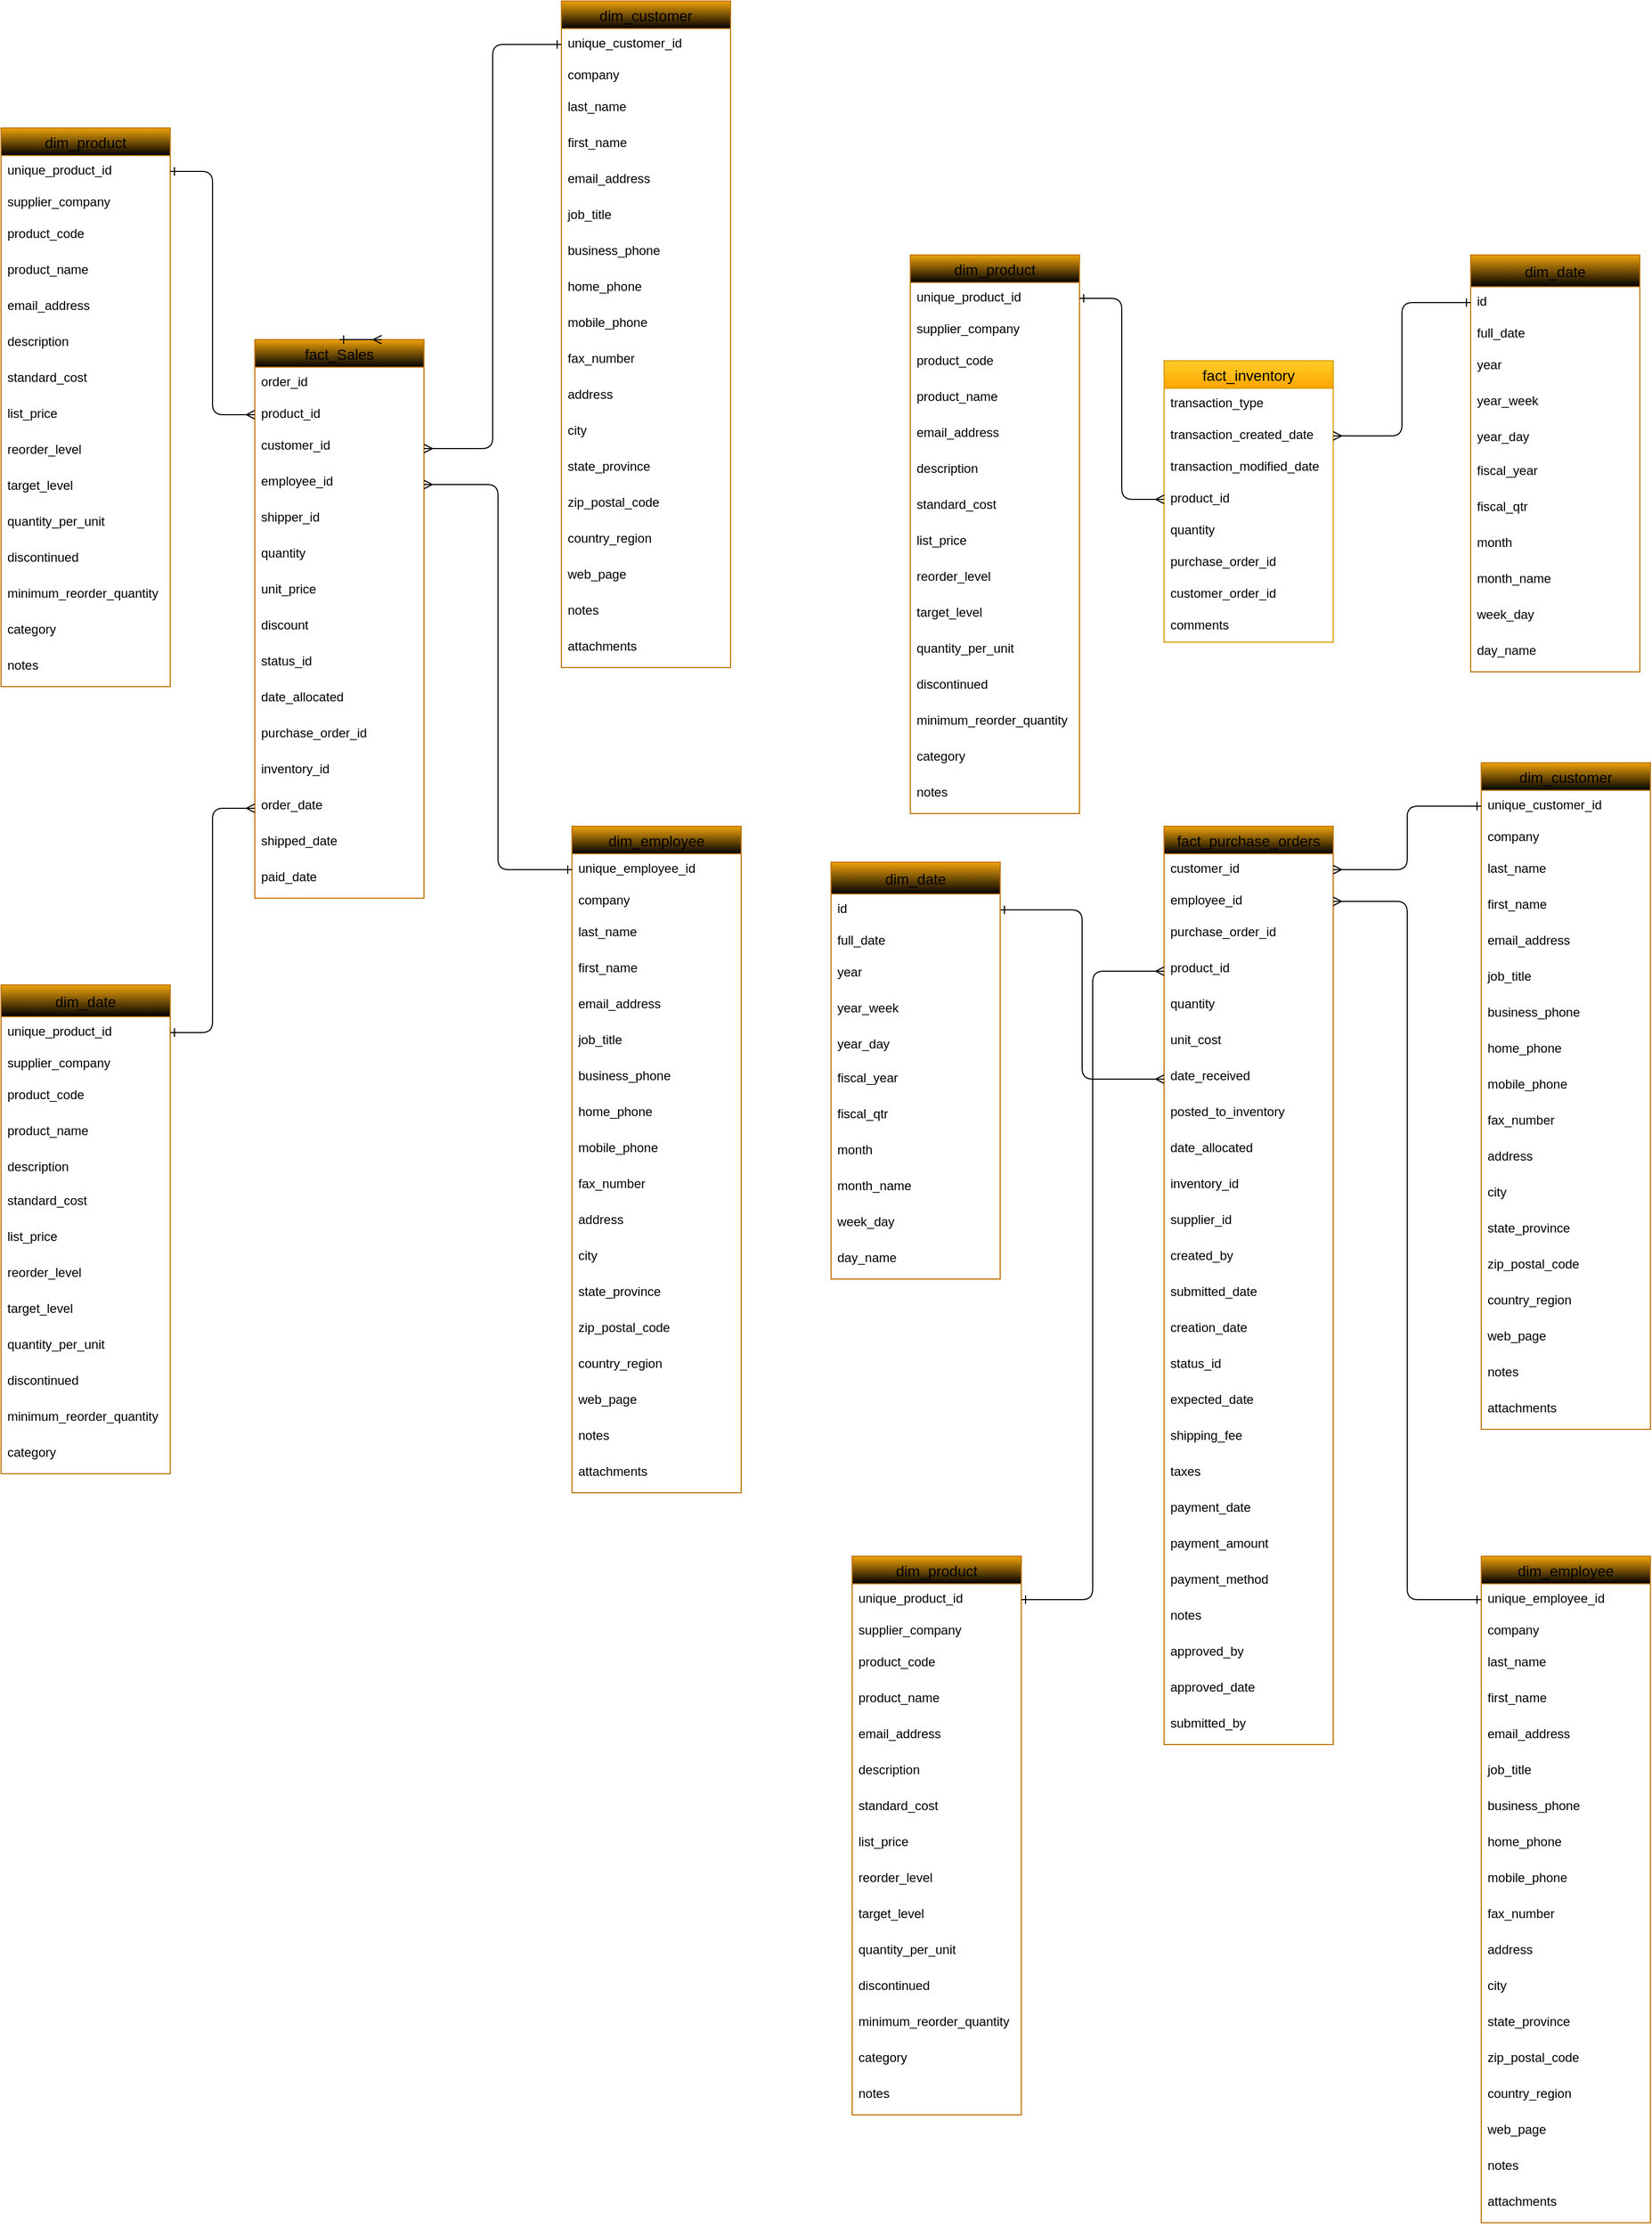 <mxfile>
    <diagram id="0rA-hQ8AD6WAOeK6nuZK" name="Logical_Model">
        <mxGraphModel dx="2348" dy="2073" grid="0" gridSize="10" guides="1" tooltips="1" connect="1" arrows="1" fold="1" page="1" pageScale="1" pageWidth="850" pageHeight="1100" background="none" math="0" shadow="0">
            <root>
                <mxCell id="0"/>
                <mxCell id="1" parent="0"/>
                <mxCell id="15" value="fact_Sales" style="swimlane;fontStyle=0;childLayout=stackLayout;horizontal=1;startSize=26;horizontalStack=0;resizeParent=1;resizeParentMax=0;resizeLast=0;collapsible=1;marginBottom=0;align=center;fontSize=14;fillColor=#f0a30a;fontColor=#000000;strokeColor=#BD7000;swimlaneFillColor=default;gradientColor=default;" parent="1" vertex="1">
                    <mxGeometry x="-300" y="80" width="160" height="528" as="geometry">
                        <mxRectangle x="-140" y="310" width="110" height="30" as="alternateBounds"/>
                    </mxGeometry>
                </mxCell>
                <mxCell id="16" value="order_id" style="text;strokeColor=none;fillColor=none;spacingLeft=4;spacingRight=4;overflow=hidden;rotatable=0;points=[[0,0.5],[1,0.5]];portConstraint=eastwest;fontSize=12;" parent="15" vertex="1">
                    <mxGeometry y="26" width="160" height="30" as="geometry"/>
                </mxCell>
                <mxCell id="17" value="product_id" style="text;strokeColor=none;fillColor=none;spacingLeft=4;spacingRight=4;overflow=hidden;rotatable=0;points=[[0,0.5],[1,0.5]];portConstraint=eastwest;fontSize=12;" parent="15" vertex="1">
                    <mxGeometry y="56" width="160" height="30" as="geometry"/>
                </mxCell>
                <mxCell id="18" value="customer_id" style="text;strokeColor=none;fillColor=none;spacingLeft=4;spacingRight=4;overflow=hidden;rotatable=0;points=[[0,0.5],[1,0.5]];portConstraint=eastwest;fontSize=12;strokeWidth=1;" parent="15" vertex="1">
                    <mxGeometry y="86" width="160" height="34" as="geometry"/>
                </mxCell>
                <mxCell id="19" value="employee_id" style="text;strokeColor=none;fillColor=none;spacingLeft=4;spacingRight=4;overflow=hidden;rotatable=0;points=[[0,0.5],[1,0.5]];portConstraint=eastwest;fontSize=12;strokeWidth=1;" parent="15" vertex="1">
                    <mxGeometry y="120" width="160" height="34" as="geometry"/>
                </mxCell>
                <mxCell id="24" value="shipper_id" style="text;strokeColor=none;fillColor=none;spacingLeft=4;spacingRight=4;overflow=hidden;rotatable=0;points=[[0,0.5],[1,0.5]];portConstraint=eastwest;fontSize=12;strokeWidth=1;" parent="15" vertex="1">
                    <mxGeometry y="154" width="160" height="34" as="geometry"/>
                </mxCell>
                <mxCell id="23" value="quantity" style="text;strokeColor=none;fillColor=none;spacingLeft=4;spacingRight=4;overflow=hidden;rotatable=0;points=[[0,0.5],[1,0.5]];portConstraint=eastwest;fontSize=12;strokeWidth=1;" parent="15" vertex="1">
                    <mxGeometry y="188" width="160" height="34" as="geometry"/>
                </mxCell>
                <mxCell id="22" value="unit_price" style="text;strokeColor=none;fillColor=none;spacingLeft=4;spacingRight=4;overflow=hidden;rotatable=0;points=[[0,0.5],[1,0.5]];portConstraint=eastwest;fontSize=12;strokeWidth=1;" parent="15" vertex="1">
                    <mxGeometry y="222" width="160" height="34" as="geometry"/>
                </mxCell>
                <mxCell id="21" value="discount" style="text;strokeColor=none;fillColor=none;spacingLeft=4;spacingRight=4;overflow=hidden;rotatable=0;points=[[0,0.5],[1,0.5]];portConstraint=eastwest;fontSize=12;strokeWidth=1;" parent="15" vertex="1">
                    <mxGeometry y="256" width="160" height="34" as="geometry"/>
                </mxCell>
                <mxCell id="20" value="status_id" style="text;strokeColor=none;fillColor=none;spacingLeft=4;spacingRight=4;overflow=hidden;rotatable=0;points=[[0,0.5],[1,0.5]];portConstraint=eastwest;fontSize=12;strokeWidth=1;" parent="15" vertex="1">
                    <mxGeometry y="290" width="160" height="34" as="geometry"/>
                </mxCell>
                <mxCell id="27" value="date_allocated" style="text;strokeColor=none;fillColor=none;spacingLeft=4;spacingRight=4;overflow=hidden;rotatable=0;points=[[0,0.5],[1,0.5]];portConstraint=eastwest;fontSize=12;strokeWidth=1;" parent="15" vertex="1">
                    <mxGeometry y="324" width="160" height="34" as="geometry"/>
                </mxCell>
                <mxCell id="26" value="purchase_order_id" style="text;strokeColor=none;fillColor=none;spacingLeft=4;spacingRight=4;overflow=hidden;rotatable=0;points=[[0,0.5],[1,0.5]];portConstraint=eastwest;fontSize=12;strokeWidth=1;" parent="15" vertex="1">
                    <mxGeometry y="358" width="160" height="34" as="geometry"/>
                </mxCell>
                <mxCell id="25" value="inventory_id" style="text;strokeColor=none;fillColor=none;spacingLeft=4;spacingRight=4;overflow=hidden;rotatable=0;points=[[0,0.5],[1,0.5]];portConstraint=eastwest;fontSize=12;strokeWidth=1;" parent="15" vertex="1">
                    <mxGeometry y="392" width="160" height="34" as="geometry"/>
                </mxCell>
                <mxCell id="43" value="order_date" style="text;strokeColor=none;fillColor=none;spacingLeft=4;spacingRight=4;overflow=hidden;rotatable=0;points=[[0,0.5],[1,0.5]];portConstraint=eastwest;fontSize=12;strokeWidth=1;" parent="15" vertex="1">
                    <mxGeometry y="426" width="160" height="34" as="geometry"/>
                </mxCell>
                <mxCell id="42" value="shipped_date" style="text;strokeColor=none;fillColor=none;spacingLeft=4;spacingRight=4;overflow=hidden;rotatable=0;points=[[0,0.5],[1,0.5]];portConstraint=eastwest;fontSize=12;strokeWidth=1;" parent="15" vertex="1">
                    <mxGeometry y="460" width="160" height="34" as="geometry"/>
                </mxCell>
                <mxCell id="41" value="paid_date" style="text;strokeColor=none;fillColor=none;spacingLeft=4;spacingRight=4;overflow=hidden;rotatable=0;points=[[0,0.5],[1,0.5]];portConstraint=eastwest;fontSize=12;strokeWidth=1;" parent="15" vertex="1">
                    <mxGeometry y="494" width="160" height="34" as="geometry"/>
                </mxCell>
                <mxCell id="44" value="dim_customer" style="swimlane;fontStyle=0;childLayout=stackLayout;horizontal=1;startSize=26;horizontalStack=0;resizeParent=1;resizeParentMax=0;resizeLast=0;collapsible=1;marginBottom=0;align=center;fontSize=14;fillColor=#f0a30a;fontColor=#000000;strokeColor=#BD7000;swimlaneFillColor=default;gradientColor=default;" parent="1" vertex="1">
                    <mxGeometry x="-10" y="-240" width="160" height="630" as="geometry">
                        <mxRectangle x="-140" y="310" width="110" height="30" as="alternateBounds"/>
                    </mxGeometry>
                </mxCell>
                <mxCell id="45" value="unique_customer_id" style="text;strokeColor=none;fillColor=none;spacingLeft=4;spacingRight=4;overflow=hidden;rotatable=0;points=[[0,0.5],[1,0.5]];portConstraint=eastwest;fontSize=12;" parent="44" vertex="1">
                    <mxGeometry y="26" width="160" height="30" as="geometry"/>
                </mxCell>
                <mxCell id="46" value="company" style="text;strokeColor=none;fillColor=none;spacingLeft=4;spacingRight=4;overflow=hidden;rotatable=0;points=[[0,0.5],[1,0.5]];portConstraint=eastwest;fontSize=12;" parent="44" vertex="1">
                    <mxGeometry y="56" width="160" height="30" as="geometry"/>
                </mxCell>
                <mxCell id="47" value="last_name" style="text;strokeColor=none;fillColor=none;spacingLeft=4;spacingRight=4;overflow=hidden;rotatable=0;points=[[0,0.5],[1,0.5]];portConstraint=eastwest;fontSize=12;strokeWidth=1;" parent="44" vertex="1">
                    <mxGeometry y="86" width="160" height="34" as="geometry"/>
                </mxCell>
                <mxCell id="48" value="first_name" style="text;strokeColor=none;fillColor=none;spacingLeft=4;spacingRight=4;overflow=hidden;rotatable=0;points=[[0,0.5],[1,0.5]];portConstraint=eastwest;fontSize=12;strokeWidth=1;" parent="44" vertex="1">
                    <mxGeometry y="120" width="160" height="34" as="geometry"/>
                </mxCell>
                <mxCell id="49" value="email_address" style="text;strokeColor=none;fillColor=none;spacingLeft=4;spacingRight=4;overflow=hidden;rotatable=0;points=[[0,0.5],[1,0.5]];portConstraint=eastwest;fontSize=12;strokeWidth=1;" parent="44" vertex="1">
                    <mxGeometry y="154" width="160" height="34" as="geometry"/>
                </mxCell>
                <mxCell id="50" value="job_title" style="text;strokeColor=none;fillColor=none;spacingLeft=4;spacingRight=4;overflow=hidden;rotatable=0;points=[[0,0.5],[1,0.5]];portConstraint=eastwest;fontSize=12;strokeWidth=1;" parent="44" vertex="1">
                    <mxGeometry y="188" width="160" height="34" as="geometry"/>
                </mxCell>
                <mxCell id="51" value="business_phone" style="text;strokeColor=none;fillColor=none;spacingLeft=4;spacingRight=4;overflow=hidden;rotatable=0;points=[[0,0.5],[1,0.5]];portConstraint=eastwest;fontSize=12;strokeWidth=1;" parent="44" vertex="1">
                    <mxGeometry y="222" width="160" height="34" as="geometry"/>
                </mxCell>
                <mxCell id="52" value="home_phone" style="text;strokeColor=none;fillColor=none;spacingLeft=4;spacingRight=4;overflow=hidden;rotatable=0;points=[[0,0.5],[1,0.5]];portConstraint=eastwest;fontSize=12;strokeWidth=1;" parent="44" vertex="1">
                    <mxGeometry y="256" width="160" height="34" as="geometry"/>
                </mxCell>
                <mxCell id="53" value="mobile_phone" style="text;strokeColor=none;fillColor=none;spacingLeft=4;spacingRight=4;overflow=hidden;rotatable=0;points=[[0,0.5],[1,0.5]];portConstraint=eastwest;fontSize=12;strokeWidth=1;" parent="44" vertex="1">
                    <mxGeometry y="290" width="160" height="34" as="geometry"/>
                </mxCell>
                <mxCell id="54" value="fax_number" style="text;strokeColor=none;fillColor=none;spacingLeft=4;spacingRight=4;overflow=hidden;rotatable=0;points=[[0,0.5],[1,0.5]];portConstraint=eastwest;fontSize=12;strokeWidth=1;" parent="44" vertex="1">
                    <mxGeometry y="324" width="160" height="34" as="geometry"/>
                </mxCell>
                <mxCell id="55" value="address" style="text;strokeColor=none;fillColor=none;spacingLeft=4;spacingRight=4;overflow=hidden;rotatable=0;points=[[0,0.5],[1,0.5]];portConstraint=eastwest;fontSize=12;strokeWidth=1;" parent="44" vertex="1">
                    <mxGeometry y="358" width="160" height="34" as="geometry"/>
                </mxCell>
                <mxCell id="56" value="city" style="text;strokeColor=none;fillColor=none;spacingLeft=4;spacingRight=4;overflow=hidden;rotatable=0;points=[[0,0.5],[1,0.5]];portConstraint=eastwest;fontSize=12;strokeWidth=1;" parent="44" vertex="1">
                    <mxGeometry y="392" width="160" height="34" as="geometry"/>
                </mxCell>
                <mxCell id="57" value="state_province" style="text;strokeColor=none;fillColor=none;spacingLeft=4;spacingRight=4;overflow=hidden;rotatable=0;points=[[0,0.5],[1,0.5]];portConstraint=eastwest;fontSize=12;strokeWidth=1;" parent="44" vertex="1">
                    <mxGeometry y="426" width="160" height="34" as="geometry"/>
                </mxCell>
                <mxCell id="58" value="zip_postal_code" style="text;strokeColor=none;fillColor=none;spacingLeft=4;spacingRight=4;overflow=hidden;rotatable=0;points=[[0,0.5],[1,0.5]];portConstraint=eastwest;fontSize=12;strokeWidth=1;" parent="44" vertex="1">
                    <mxGeometry y="460" width="160" height="34" as="geometry"/>
                </mxCell>
                <mxCell id="59" value="country_region" style="text;strokeColor=none;fillColor=none;spacingLeft=4;spacingRight=4;overflow=hidden;rotatable=0;points=[[0,0.5],[1,0.5]];portConstraint=eastwest;fontSize=12;strokeWidth=1;" parent="44" vertex="1">
                    <mxGeometry y="494" width="160" height="34" as="geometry"/>
                </mxCell>
                <mxCell id="60" value="web_page" style="text;strokeColor=none;fillColor=none;spacingLeft=4;spacingRight=4;overflow=hidden;rotatable=0;points=[[0,0.5],[1,0.5]];portConstraint=eastwest;fontSize=12;strokeWidth=1;" parent="44" vertex="1">
                    <mxGeometry y="528" width="160" height="34" as="geometry"/>
                </mxCell>
                <mxCell id="62" value="notes" style="text;strokeColor=none;fillColor=none;spacingLeft=4;spacingRight=4;overflow=hidden;rotatable=0;points=[[0,0.5],[1,0.5]];portConstraint=eastwest;fontSize=12;strokeWidth=1;" parent="44" vertex="1">
                    <mxGeometry y="562" width="160" height="34" as="geometry"/>
                </mxCell>
                <mxCell id="61" value="attachments" style="text;strokeColor=none;fillColor=none;spacingLeft=4;spacingRight=4;overflow=hidden;rotatable=0;points=[[0,0.5],[1,0.5]];portConstraint=eastwest;fontSize=12;strokeWidth=1;" parent="44" vertex="1">
                    <mxGeometry y="596" width="160" height="34" as="geometry"/>
                </mxCell>
                <mxCell id="64" style="edgeStyle=orthogonalEdgeStyle;html=1;exitX=0;exitY=0.5;exitDx=0;exitDy=0;endArrow=ERmany;endFill=0;startArrow=ERone;startFill=0;" parent="1" source="45" target="18" edge="1">
                    <mxGeometry relative="1" as="geometry"/>
                </mxCell>
                <mxCell id="84" style="edgeStyle=orthogonalEdgeStyle;html=1;exitX=0.5;exitY=0;exitDx=0;exitDy=0;entryX=0.75;entryY=0;entryDx=0;entryDy=0;startArrow=ERone;startFill=0;endArrow=ERmany;endFill=0;" parent="1" source="15" target="15" edge="1">
                    <mxGeometry relative="1" as="geometry"/>
                </mxCell>
                <mxCell id="87" value="dim_date" style="swimlane;fontStyle=0;childLayout=stackLayout;horizontal=1;startSize=30;horizontalStack=0;resizeParent=1;resizeParentMax=0;resizeLast=0;collapsible=1;marginBottom=0;align=center;fontSize=14;fillColor=#f0a30a;fontColor=#000000;strokeColor=#BD7000;swimlaneFillColor=default;gradientColor=default;" parent="1" vertex="1">
                    <mxGeometry x="-540" y="690" width="160" height="462" as="geometry">
                        <mxRectangle x="-140" y="310" width="110" height="30" as="alternateBounds"/>
                    </mxGeometry>
                </mxCell>
                <mxCell id="88" value="unique_product_id" style="text;strokeColor=none;fillColor=none;spacingLeft=4;spacingRight=4;overflow=hidden;rotatable=0;points=[[0,0.5],[1,0.5]];portConstraint=eastwest;fontSize=12;" parent="87" vertex="1">
                    <mxGeometry y="30" width="160" height="30" as="geometry"/>
                </mxCell>
                <mxCell id="89" value="supplier_company" style="text;strokeColor=none;fillColor=none;spacingLeft=4;spacingRight=4;overflow=hidden;rotatable=0;points=[[0,0.5],[1,0.5]];portConstraint=eastwest;fontSize=12;" parent="87" vertex="1">
                    <mxGeometry y="60" width="160" height="30" as="geometry"/>
                </mxCell>
                <mxCell id="90" value="product_code" style="text;strokeColor=none;fillColor=none;spacingLeft=4;spacingRight=4;overflow=hidden;rotatable=0;points=[[0,0.5],[1,0.5]];portConstraint=eastwest;fontSize=12;strokeWidth=1;" parent="87" vertex="1">
                    <mxGeometry y="90" width="160" height="34" as="geometry"/>
                </mxCell>
                <mxCell id="91" value="product_name" style="text;strokeColor=none;fillColor=none;spacingLeft=4;spacingRight=4;overflow=hidden;rotatable=0;points=[[0,0.5],[1,0.5]];portConstraint=eastwest;fontSize=12;strokeWidth=1;" parent="87" vertex="1">
                    <mxGeometry y="124" width="160" height="34" as="geometry"/>
                </mxCell>
                <mxCell id="92" value="description" style="text;strokeColor=none;fillColor=none;spacingLeft=4;spacingRight=4;overflow=hidden;rotatable=0;points=[[0,0.5],[1,0.5]];portConstraint=eastwest;fontSize=12;strokeWidth=1;" parent="87" vertex="1">
                    <mxGeometry y="158" width="160" height="32" as="geometry"/>
                </mxCell>
                <mxCell id="93" value="standard_cost" style="text;strokeColor=none;fillColor=none;spacingLeft=4;spacingRight=4;overflow=hidden;rotatable=0;points=[[0,0.5],[1,0.5]];portConstraint=eastwest;fontSize=12;strokeWidth=1;" parent="87" vertex="1">
                    <mxGeometry y="190" width="160" height="34" as="geometry"/>
                </mxCell>
                <mxCell id="94" value="list_price" style="text;strokeColor=none;fillColor=none;spacingLeft=4;spacingRight=4;overflow=hidden;rotatable=0;points=[[0,0.5],[1,0.5]];portConstraint=eastwest;fontSize=12;strokeWidth=1;" parent="87" vertex="1">
                    <mxGeometry y="224" width="160" height="34" as="geometry"/>
                </mxCell>
                <mxCell id="95" value="reorder_level" style="text;strokeColor=none;fillColor=none;spacingLeft=4;spacingRight=4;overflow=hidden;rotatable=0;points=[[0,0.5],[1,0.5]];portConstraint=eastwest;fontSize=12;strokeWidth=1;" parent="87" vertex="1">
                    <mxGeometry y="258" width="160" height="34" as="geometry"/>
                </mxCell>
                <mxCell id="96" value="target_level" style="text;strokeColor=none;fillColor=none;spacingLeft=4;spacingRight=4;overflow=hidden;rotatable=0;points=[[0,0.5],[1,0.5]];portConstraint=eastwest;fontSize=12;strokeWidth=1;" parent="87" vertex="1">
                    <mxGeometry y="292" width="160" height="34" as="geometry"/>
                </mxCell>
                <mxCell id="97" value="quantity_per_unit" style="text;strokeColor=none;fillColor=none;spacingLeft=4;spacingRight=4;overflow=hidden;rotatable=0;points=[[0,0.5],[1,0.5]];portConstraint=eastwest;fontSize=12;strokeWidth=1;" parent="87" vertex="1">
                    <mxGeometry y="326" width="160" height="34" as="geometry"/>
                </mxCell>
                <mxCell id="98" value="discontinued" style="text;strokeColor=none;fillColor=none;spacingLeft=4;spacingRight=4;overflow=hidden;rotatable=0;points=[[0,0.5],[1,0.5]];portConstraint=eastwest;fontSize=12;strokeWidth=1;" parent="87" vertex="1">
                    <mxGeometry y="360" width="160" height="34" as="geometry"/>
                </mxCell>
                <mxCell id="100" value="minimum_reorder_quantity" style="text;strokeColor=none;fillColor=none;spacingLeft=4;spacingRight=4;overflow=hidden;rotatable=0;points=[[0,0.5],[1,0.5]];portConstraint=eastwest;fontSize=12;strokeWidth=1;" parent="87" vertex="1">
                    <mxGeometry y="394" width="160" height="34" as="geometry"/>
                </mxCell>
                <mxCell id="101" value="category" style="text;strokeColor=none;fillColor=none;spacingLeft=4;spacingRight=4;overflow=hidden;rotatable=0;points=[[0,0.5],[1,0.5]];portConstraint=eastwest;fontSize=12;strokeWidth=1;" parent="87" vertex="1">
                    <mxGeometry y="428" width="160" height="34" as="geometry"/>
                </mxCell>
                <mxCell id="99" style="edgeStyle=orthogonalEdgeStyle;html=1;exitX=1;exitY=0.5;exitDx=0;exitDy=0;startArrow=ERone;startFill=0;endArrow=ERmany;endFill=0;" parent="1" source="88" target="43" edge="1">
                    <mxGeometry relative="1" as="geometry"/>
                </mxCell>
                <mxCell id="123" value="dim_employee" style="swimlane;fontStyle=0;childLayout=stackLayout;horizontal=1;startSize=26;horizontalStack=0;resizeParent=1;resizeParentMax=0;resizeLast=0;collapsible=1;marginBottom=0;align=center;fontSize=14;fillColor=#f0a30a;fontColor=#000000;strokeColor=#BD7000;swimlaneFillColor=default;gradientColor=default;" parent="1" vertex="1">
                    <mxGeometry y="540" width="160" height="630" as="geometry">
                        <mxRectangle x="-140" y="310" width="110" height="30" as="alternateBounds"/>
                    </mxGeometry>
                </mxCell>
                <mxCell id="124" value="unique_employee_id" style="text;strokeColor=none;fillColor=none;spacingLeft=4;spacingRight=4;overflow=hidden;rotatable=0;points=[[0,0.5],[1,0.5]];portConstraint=eastwest;fontSize=12;" parent="123" vertex="1">
                    <mxGeometry y="26" width="160" height="30" as="geometry"/>
                </mxCell>
                <mxCell id="125" value="company" style="text;strokeColor=none;fillColor=none;spacingLeft=4;spacingRight=4;overflow=hidden;rotatable=0;points=[[0,0.5],[1,0.5]];portConstraint=eastwest;fontSize=12;" parent="123" vertex="1">
                    <mxGeometry y="56" width="160" height="30" as="geometry"/>
                </mxCell>
                <mxCell id="126" value="last_name" style="text;strokeColor=none;fillColor=none;spacingLeft=4;spacingRight=4;overflow=hidden;rotatable=0;points=[[0,0.5],[1,0.5]];portConstraint=eastwest;fontSize=12;strokeWidth=1;" parent="123" vertex="1">
                    <mxGeometry y="86" width="160" height="34" as="geometry"/>
                </mxCell>
                <mxCell id="127" value="first_name" style="text;strokeColor=none;fillColor=none;spacingLeft=4;spacingRight=4;overflow=hidden;rotatable=0;points=[[0,0.5],[1,0.5]];portConstraint=eastwest;fontSize=12;strokeWidth=1;" parent="123" vertex="1">
                    <mxGeometry y="120" width="160" height="34" as="geometry"/>
                </mxCell>
                <mxCell id="128" value="email_address" style="text;strokeColor=none;fillColor=none;spacingLeft=4;spacingRight=4;overflow=hidden;rotatable=0;points=[[0,0.5],[1,0.5]];portConstraint=eastwest;fontSize=12;strokeWidth=1;" parent="123" vertex="1">
                    <mxGeometry y="154" width="160" height="34" as="geometry"/>
                </mxCell>
                <mxCell id="129" value="job_title" style="text;strokeColor=none;fillColor=none;spacingLeft=4;spacingRight=4;overflow=hidden;rotatable=0;points=[[0,0.5],[1,0.5]];portConstraint=eastwest;fontSize=12;strokeWidth=1;" parent="123" vertex="1">
                    <mxGeometry y="188" width="160" height="34" as="geometry"/>
                </mxCell>
                <mxCell id="130" value="business_phone" style="text;strokeColor=none;fillColor=none;spacingLeft=4;spacingRight=4;overflow=hidden;rotatable=0;points=[[0,0.5],[1,0.5]];portConstraint=eastwest;fontSize=12;strokeWidth=1;" parent="123" vertex="1">
                    <mxGeometry y="222" width="160" height="34" as="geometry"/>
                </mxCell>
                <mxCell id="131" value="home_phone" style="text;strokeColor=none;fillColor=none;spacingLeft=4;spacingRight=4;overflow=hidden;rotatable=0;points=[[0,0.5],[1,0.5]];portConstraint=eastwest;fontSize=12;strokeWidth=1;" parent="123" vertex="1">
                    <mxGeometry y="256" width="160" height="34" as="geometry"/>
                </mxCell>
                <mxCell id="132" value="mobile_phone" style="text;strokeColor=none;fillColor=none;spacingLeft=4;spacingRight=4;overflow=hidden;rotatable=0;points=[[0,0.5],[1,0.5]];portConstraint=eastwest;fontSize=12;strokeWidth=1;" parent="123" vertex="1">
                    <mxGeometry y="290" width="160" height="34" as="geometry"/>
                </mxCell>
                <mxCell id="133" value="fax_number" style="text;strokeColor=none;fillColor=none;spacingLeft=4;spacingRight=4;overflow=hidden;rotatable=0;points=[[0,0.5],[1,0.5]];portConstraint=eastwest;fontSize=12;strokeWidth=1;" parent="123" vertex="1">
                    <mxGeometry y="324" width="160" height="34" as="geometry"/>
                </mxCell>
                <mxCell id="134" value="address" style="text;strokeColor=none;fillColor=none;spacingLeft=4;spacingRight=4;overflow=hidden;rotatable=0;points=[[0,0.5],[1,0.5]];portConstraint=eastwest;fontSize=12;strokeWidth=1;" parent="123" vertex="1">
                    <mxGeometry y="358" width="160" height="34" as="geometry"/>
                </mxCell>
                <mxCell id="135" value="city" style="text;strokeColor=none;fillColor=none;spacingLeft=4;spacingRight=4;overflow=hidden;rotatable=0;points=[[0,0.5],[1,0.5]];portConstraint=eastwest;fontSize=12;strokeWidth=1;" parent="123" vertex="1">
                    <mxGeometry y="392" width="160" height="34" as="geometry"/>
                </mxCell>
                <mxCell id="136" value="state_province" style="text;strokeColor=none;fillColor=none;spacingLeft=4;spacingRight=4;overflow=hidden;rotatable=0;points=[[0,0.5],[1,0.5]];portConstraint=eastwest;fontSize=12;strokeWidth=1;" parent="123" vertex="1">
                    <mxGeometry y="426" width="160" height="34" as="geometry"/>
                </mxCell>
                <mxCell id="137" value="zip_postal_code" style="text;strokeColor=none;fillColor=none;spacingLeft=4;spacingRight=4;overflow=hidden;rotatable=0;points=[[0,0.5],[1,0.5]];portConstraint=eastwest;fontSize=12;strokeWidth=1;" parent="123" vertex="1">
                    <mxGeometry y="460" width="160" height="34" as="geometry"/>
                </mxCell>
                <mxCell id="138" value="country_region" style="text;strokeColor=none;fillColor=none;spacingLeft=4;spacingRight=4;overflow=hidden;rotatable=0;points=[[0,0.5],[1,0.5]];portConstraint=eastwest;fontSize=12;strokeWidth=1;" parent="123" vertex="1">
                    <mxGeometry y="494" width="160" height="34" as="geometry"/>
                </mxCell>
                <mxCell id="139" value="web_page" style="text;strokeColor=none;fillColor=none;spacingLeft=4;spacingRight=4;overflow=hidden;rotatable=0;points=[[0,0.5],[1,0.5]];portConstraint=eastwest;fontSize=12;strokeWidth=1;" parent="123" vertex="1">
                    <mxGeometry y="528" width="160" height="34" as="geometry"/>
                </mxCell>
                <mxCell id="140" value="notes" style="text;strokeColor=none;fillColor=none;spacingLeft=4;spacingRight=4;overflow=hidden;rotatable=0;points=[[0,0.5],[1,0.5]];portConstraint=eastwest;fontSize=12;strokeWidth=1;" parent="123" vertex="1">
                    <mxGeometry y="562" width="160" height="34" as="geometry"/>
                </mxCell>
                <mxCell id="141" value="attachments" style="text;strokeColor=none;fillColor=none;spacingLeft=4;spacingRight=4;overflow=hidden;rotatable=0;points=[[0,0.5],[1,0.5]];portConstraint=eastwest;fontSize=12;strokeWidth=1;" parent="123" vertex="1">
                    <mxGeometry y="596" width="160" height="34" as="geometry"/>
                </mxCell>
                <mxCell id="142" style="edgeStyle=orthogonalEdgeStyle;html=1;exitX=0;exitY=0.5;exitDx=0;exitDy=0;startArrow=ERone;startFill=0;endArrow=ERmany;endFill=0;" parent="1" source="124" target="19" edge="1">
                    <mxGeometry relative="1" as="geometry"/>
                </mxCell>
                <mxCell id="143" value="fact_inventory" style="swimlane;fontStyle=0;childLayout=stackLayout;horizontal=1;startSize=26;horizontalStack=0;resizeParent=1;resizeParentMax=0;resizeLast=0;collapsible=1;marginBottom=0;align=center;fontSize=14;strokeWidth=1;fillColor=#ffcd28;strokeColor=#d79b00;gradientColor=#ffa500;fontColor=#000000;" parent="1" vertex="1">
                    <mxGeometry x="560" y="100" width="160" height="266" as="geometry"/>
                </mxCell>
                <mxCell id="144" value="transaction_type" style="text;strokeColor=none;fillColor=none;spacingLeft=4;spacingRight=4;overflow=hidden;rotatable=0;points=[[0,0.5],[1,0.5]];portConstraint=eastwest;fontSize=12;strokeWidth=1;" parent="143" vertex="1">
                    <mxGeometry y="26" width="160" height="30" as="geometry"/>
                </mxCell>
                <mxCell id="145" value="transaction_created_date" style="text;strokeColor=none;fillColor=none;spacingLeft=4;spacingRight=4;overflow=hidden;rotatable=0;points=[[0,0.5],[1,0.5]];portConstraint=eastwest;fontSize=12;strokeWidth=1;" parent="143" vertex="1">
                    <mxGeometry y="56" width="160" height="30" as="geometry"/>
                </mxCell>
                <mxCell id="146" value="transaction_modified_date" style="text;strokeColor=none;fillColor=none;spacingLeft=4;spacingRight=4;overflow=hidden;rotatable=0;points=[[0,0.5],[1,0.5]];portConstraint=eastwest;fontSize=12;strokeWidth=1;" parent="143" vertex="1">
                    <mxGeometry y="86" width="160" height="30" as="geometry"/>
                </mxCell>
                <mxCell id="189" value="product_id" style="text;strokeColor=none;fillColor=none;spacingLeft=4;spacingRight=4;overflow=hidden;rotatable=0;points=[[0,0.5],[1,0.5]];portConstraint=eastwest;fontSize=12;strokeWidth=1;" parent="143" vertex="1">
                    <mxGeometry y="116" width="160" height="30" as="geometry"/>
                </mxCell>
                <mxCell id="188" value="quantity" style="text;strokeColor=none;fillColor=none;spacingLeft=4;spacingRight=4;overflow=hidden;rotatable=0;points=[[0,0.5],[1,0.5]];portConstraint=eastwest;fontSize=12;strokeWidth=1;" parent="143" vertex="1">
                    <mxGeometry y="146" width="160" height="30" as="geometry"/>
                </mxCell>
                <mxCell id="187" value="purchase_order_id" style="text;strokeColor=none;fillColor=none;spacingLeft=4;spacingRight=4;overflow=hidden;rotatable=0;points=[[0,0.5],[1,0.5]];portConstraint=eastwest;fontSize=12;strokeWidth=1;" parent="143" vertex="1">
                    <mxGeometry y="176" width="160" height="30" as="geometry"/>
                </mxCell>
                <mxCell id="186" value="customer_order_id" style="text;strokeColor=none;fillColor=none;spacingLeft=4;spacingRight=4;overflow=hidden;rotatable=0;points=[[0,0.5],[1,0.5]];portConstraint=eastwest;fontSize=12;strokeWidth=1;" parent="143" vertex="1">
                    <mxGeometry y="206" width="160" height="30" as="geometry"/>
                </mxCell>
                <mxCell id="185" value="comments" style="text;strokeColor=none;fillColor=none;spacingLeft=4;spacingRight=4;overflow=hidden;rotatable=0;points=[[0,0.5],[1,0.5]];portConstraint=eastwest;fontSize=12;strokeWidth=1;" parent="143" vertex="1">
                    <mxGeometry y="236" width="160" height="30" as="geometry"/>
                </mxCell>
                <mxCell id="166" value="dim_product" style="swimlane;fontStyle=0;childLayout=stackLayout;horizontal=1;startSize=26;horizontalStack=0;resizeParent=1;resizeParentMax=0;resizeLast=0;collapsible=1;marginBottom=0;align=center;fontSize=14;fillColor=#f0a30a;fontColor=#000000;strokeColor=#BD7000;swimlaneFillColor=default;gradientColor=default;" parent="1" vertex="1">
                    <mxGeometry x="320" width="160" height="528" as="geometry">
                        <mxRectangle x="-140" y="310" width="110" height="30" as="alternateBounds"/>
                    </mxGeometry>
                </mxCell>
                <mxCell id="167" value="unique_product_id" style="text;strokeColor=none;fillColor=none;spacingLeft=4;spacingRight=4;overflow=hidden;rotatable=0;points=[[0,0.5],[1,0.5]];portConstraint=eastwest;fontSize=12;" parent="166" vertex="1">
                    <mxGeometry y="26" width="160" height="30" as="geometry"/>
                </mxCell>
                <mxCell id="168" value="supplier_company" style="text;strokeColor=none;fillColor=none;spacingLeft=4;spacingRight=4;overflow=hidden;rotatable=0;points=[[0,0.5],[1,0.5]];portConstraint=eastwest;fontSize=12;" parent="166" vertex="1">
                    <mxGeometry y="56" width="160" height="30" as="geometry"/>
                </mxCell>
                <mxCell id="169" value="product_code" style="text;strokeColor=none;fillColor=none;spacingLeft=4;spacingRight=4;overflow=hidden;rotatable=0;points=[[0,0.5],[1,0.5]];portConstraint=eastwest;fontSize=12;strokeWidth=1;" parent="166" vertex="1">
                    <mxGeometry y="86" width="160" height="34" as="geometry"/>
                </mxCell>
                <mxCell id="170" value="product_name" style="text;strokeColor=none;fillColor=none;spacingLeft=4;spacingRight=4;overflow=hidden;rotatable=0;points=[[0,0.5],[1,0.5]];portConstraint=eastwest;fontSize=12;strokeWidth=1;" parent="166" vertex="1">
                    <mxGeometry y="120" width="160" height="34" as="geometry"/>
                </mxCell>
                <mxCell id="171" value="email_address" style="text;strokeColor=none;fillColor=none;spacingLeft=4;spacingRight=4;overflow=hidden;rotatable=0;points=[[0,0.5],[1,0.5]];portConstraint=eastwest;fontSize=12;strokeWidth=1;" parent="166" vertex="1">
                    <mxGeometry y="154" width="160" height="34" as="geometry"/>
                </mxCell>
                <mxCell id="172" value="description" style="text;strokeColor=none;fillColor=none;spacingLeft=4;spacingRight=4;overflow=hidden;rotatable=0;points=[[0,0.5],[1,0.5]];portConstraint=eastwest;fontSize=12;strokeWidth=1;" parent="166" vertex="1">
                    <mxGeometry y="188" width="160" height="34" as="geometry"/>
                </mxCell>
                <mxCell id="173" value="standard_cost" style="text;strokeColor=none;fillColor=none;spacingLeft=4;spacingRight=4;overflow=hidden;rotatable=0;points=[[0,0.5],[1,0.5]];portConstraint=eastwest;fontSize=12;strokeWidth=1;" parent="166" vertex="1">
                    <mxGeometry y="222" width="160" height="34" as="geometry"/>
                </mxCell>
                <mxCell id="174" value="list_price" style="text;strokeColor=none;fillColor=none;spacingLeft=4;spacingRight=4;overflow=hidden;rotatable=0;points=[[0,0.5],[1,0.5]];portConstraint=eastwest;fontSize=12;strokeWidth=1;" parent="166" vertex="1">
                    <mxGeometry y="256" width="160" height="34" as="geometry"/>
                </mxCell>
                <mxCell id="175" value="reorder_level" style="text;strokeColor=none;fillColor=none;spacingLeft=4;spacingRight=4;overflow=hidden;rotatable=0;points=[[0,0.5],[1,0.5]];portConstraint=eastwest;fontSize=12;strokeWidth=1;" parent="166" vertex="1">
                    <mxGeometry y="290" width="160" height="34" as="geometry"/>
                </mxCell>
                <mxCell id="176" value="target_level" style="text;strokeColor=none;fillColor=none;spacingLeft=4;spacingRight=4;overflow=hidden;rotatable=0;points=[[0,0.5],[1,0.5]];portConstraint=eastwest;fontSize=12;strokeWidth=1;" parent="166" vertex="1">
                    <mxGeometry y="324" width="160" height="34" as="geometry"/>
                </mxCell>
                <mxCell id="177" value="quantity_per_unit" style="text;strokeColor=none;fillColor=none;spacingLeft=4;spacingRight=4;overflow=hidden;rotatable=0;points=[[0,0.5],[1,0.5]];portConstraint=eastwest;fontSize=12;strokeWidth=1;" parent="166" vertex="1">
                    <mxGeometry y="358" width="160" height="34" as="geometry"/>
                </mxCell>
                <mxCell id="178" value="discontinued" style="text;strokeColor=none;fillColor=none;spacingLeft=4;spacingRight=4;overflow=hidden;rotatable=0;points=[[0,0.5],[1,0.5]];portConstraint=eastwest;fontSize=12;strokeWidth=1;" parent="166" vertex="1">
                    <mxGeometry y="392" width="160" height="34" as="geometry"/>
                </mxCell>
                <mxCell id="179" value="minimum_reorder_quantity" style="text;strokeColor=none;fillColor=none;spacingLeft=4;spacingRight=4;overflow=hidden;rotatable=0;points=[[0,0.5],[1,0.5]];portConstraint=eastwest;fontSize=12;strokeWidth=1;" parent="166" vertex="1">
                    <mxGeometry y="426" width="160" height="34" as="geometry"/>
                </mxCell>
                <mxCell id="180" value="category" style="text;strokeColor=none;fillColor=none;spacingLeft=4;spacingRight=4;overflow=hidden;rotatable=0;points=[[0,0.5],[1,0.5]];portConstraint=eastwest;fontSize=12;strokeWidth=1;" parent="166" vertex="1">
                    <mxGeometry y="460" width="160" height="34" as="geometry"/>
                </mxCell>
                <mxCell id="183" value="notes" style="text;strokeColor=none;fillColor=none;spacingLeft=4;spacingRight=4;overflow=hidden;rotatable=0;points=[[0,0.5],[1,0.5]];portConstraint=eastwest;fontSize=12;strokeWidth=1;" parent="166" vertex="1">
                    <mxGeometry y="494" width="160" height="34" as="geometry"/>
                </mxCell>
                <mxCell id="190" style="edgeStyle=orthogonalEdgeStyle;html=1;exitX=1;exitY=0.5;exitDx=0;exitDy=0;entryX=0;entryY=0.5;entryDx=0;entryDy=0;fontColor=#000000;startArrow=ERone;startFill=0;endArrow=ERmany;endFill=0;" parent="1" source="167" target="189" edge="1">
                    <mxGeometry relative="1" as="geometry"/>
                </mxCell>
                <mxCell id="191" value="dim_date" style="swimlane;fontStyle=0;childLayout=stackLayout;horizontal=1;startSize=30;horizontalStack=0;resizeParent=1;resizeParentMax=0;resizeLast=0;collapsible=1;marginBottom=0;align=center;fontSize=14;fillColor=#f0a30a;fontColor=#000000;strokeColor=#BD7000;swimlaneFillColor=default;gradientColor=default;" parent="1" vertex="1">
                    <mxGeometry x="850" width="160" height="394" as="geometry">
                        <mxRectangle x="-140" y="310" width="110" height="30" as="alternateBounds"/>
                    </mxGeometry>
                </mxCell>
                <mxCell id="192" value="id" style="text;strokeColor=none;fillColor=none;spacingLeft=4;spacingRight=4;overflow=hidden;rotatable=0;points=[[0,0.5],[1,0.5]];portConstraint=eastwest;fontSize=12;" parent="191" vertex="1">
                    <mxGeometry y="30" width="160" height="30" as="geometry"/>
                </mxCell>
                <mxCell id="193" value="full_date" style="text;strokeColor=none;fillColor=none;spacingLeft=4;spacingRight=4;overflow=hidden;rotatable=0;points=[[0,0.5],[1,0.5]];portConstraint=eastwest;fontSize=12;" parent="191" vertex="1">
                    <mxGeometry y="60" width="160" height="30" as="geometry"/>
                </mxCell>
                <mxCell id="194" value="year" style="text;strokeColor=none;fillColor=none;spacingLeft=4;spacingRight=4;overflow=hidden;rotatable=0;points=[[0,0.5],[1,0.5]];portConstraint=eastwest;fontSize=12;strokeWidth=1;" parent="191" vertex="1">
                    <mxGeometry y="90" width="160" height="34" as="geometry"/>
                </mxCell>
                <mxCell id="195" value="year_week" style="text;strokeColor=none;fillColor=none;spacingLeft=4;spacingRight=4;overflow=hidden;rotatable=0;points=[[0,0.5],[1,0.5]];portConstraint=eastwest;fontSize=12;strokeWidth=1;" parent="191" vertex="1">
                    <mxGeometry y="124" width="160" height="34" as="geometry"/>
                </mxCell>
                <mxCell id="196" value="year_day" style="text;strokeColor=none;fillColor=none;spacingLeft=4;spacingRight=4;overflow=hidden;rotatable=0;points=[[0,0.5],[1,0.5]];portConstraint=eastwest;fontSize=12;strokeWidth=1;" parent="191" vertex="1">
                    <mxGeometry y="158" width="160" height="32" as="geometry"/>
                </mxCell>
                <mxCell id="197" value="fiscal_year" style="text;strokeColor=none;fillColor=none;spacingLeft=4;spacingRight=4;overflow=hidden;rotatable=0;points=[[0,0.5],[1,0.5]];portConstraint=eastwest;fontSize=12;strokeWidth=1;" parent="191" vertex="1">
                    <mxGeometry y="190" width="160" height="34" as="geometry"/>
                </mxCell>
                <mxCell id="198" value="fiscal_qtr" style="text;strokeColor=none;fillColor=none;spacingLeft=4;spacingRight=4;overflow=hidden;rotatable=0;points=[[0,0.5],[1,0.5]];portConstraint=eastwest;fontSize=12;strokeWidth=1;" parent="191" vertex="1">
                    <mxGeometry y="224" width="160" height="34" as="geometry"/>
                </mxCell>
                <mxCell id="199" value="month" style="text;strokeColor=none;fillColor=none;spacingLeft=4;spacingRight=4;overflow=hidden;rotatable=0;points=[[0,0.5],[1,0.5]];portConstraint=eastwest;fontSize=12;strokeWidth=1;" parent="191" vertex="1">
                    <mxGeometry y="258" width="160" height="34" as="geometry"/>
                </mxCell>
                <mxCell id="200" value="month_name" style="text;strokeColor=none;fillColor=none;spacingLeft=4;spacingRight=4;overflow=hidden;rotatable=0;points=[[0,0.5],[1,0.5]];portConstraint=eastwest;fontSize=12;strokeWidth=1;" parent="191" vertex="1">
                    <mxGeometry y="292" width="160" height="34" as="geometry"/>
                </mxCell>
                <mxCell id="201" value="week_day" style="text;strokeColor=none;fillColor=none;spacingLeft=4;spacingRight=4;overflow=hidden;rotatable=0;points=[[0,0.5],[1,0.5]];portConstraint=eastwest;fontSize=12;strokeWidth=1;" parent="191" vertex="1">
                    <mxGeometry y="326" width="160" height="34" as="geometry"/>
                </mxCell>
                <mxCell id="202" value="day_name" style="text;strokeColor=none;fillColor=none;spacingLeft=4;spacingRight=4;overflow=hidden;rotatable=0;points=[[0,0.5],[1,0.5]];portConstraint=eastwest;fontSize=12;strokeWidth=1;" parent="191" vertex="1">
                    <mxGeometry y="360" width="160" height="34" as="geometry"/>
                </mxCell>
                <mxCell id="203" style="edgeStyle=orthogonalEdgeStyle;html=1;exitX=0;exitY=0.5;exitDx=0;exitDy=0;entryX=1;entryY=0.5;entryDx=0;entryDy=0;fontColor=#000000;startArrow=ERone;startFill=0;endArrow=ERmany;endFill=0;" parent="1" source="192" target="145" edge="1">
                    <mxGeometry relative="1" as="geometry"/>
                </mxCell>
                <mxCell id="204" value="fact_purchase_orders" style="swimlane;fontStyle=0;childLayout=stackLayout;horizontal=1;startSize=26;horizontalStack=0;resizeParent=1;resizeParentMax=0;resizeLast=0;collapsible=1;marginBottom=0;align=center;fontSize=14;fillColor=#f0a30a;fontColor=#000000;strokeColor=#BD7000;swimlaneFillColor=default;gradientColor=default;" parent="1" vertex="1">
                    <mxGeometry x="560" y="540" width="160" height="868" as="geometry">
                        <mxRectangle x="-140" y="310" width="110" height="30" as="alternateBounds"/>
                    </mxGeometry>
                </mxCell>
                <mxCell id="205" value="customer_id" style="text;strokeColor=none;fillColor=none;spacingLeft=4;spacingRight=4;overflow=hidden;rotatable=0;points=[[0,0.5],[1,0.5]];portConstraint=eastwest;fontSize=12;" parent="204" vertex="1">
                    <mxGeometry y="26" width="160" height="30" as="geometry"/>
                </mxCell>
                <mxCell id="206" value="employee_id" style="text;strokeColor=none;fillColor=none;spacingLeft=4;spacingRight=4;overflow=hidden;rotatable=0;points=[[0,0.5],[1,0.5]];portConstraint=eastwest;fontSize=12;" parent="204" vertex="1">
                    <mxGeometry y="56" width="160" height="30" as="geometry"/>
                </mxCell>
                <mxCell id="207" value="purchase_order_id" style="text;strokeColor=none;fillColor=none;spacingLeft=4;spacingRight=4;overflow=hidden;rotatable=0;points=[[0,0.5],[1,0.5]];portConstraint=eastwest;fontSize=12;strokeWidth=1;" parent="204" vertex="1">
                    <mxGeometry y="86" width="160" height="34" as="geometry"/>
                </mxCell>
                <mxCell id="208" value="product_id" style="text;strokeColor=none;fillColor=none;spacingLeft=4;spacingRight=4;overflow=hidden;rotatable=0;points=[[0,0.5],[1,0.5]];portConstraint=eastwest;fontSize=12;strokeWidth=1;" parent="204" vertex="1">
                    <mxGeometry y="120" width="160" height="34" as="geometry"/>
                </mxCell>
                <mxCell id="210" value="quantity" style="text;strokeColor=none;fillColor=none;spacingLeft=4;spacingRight=4;overflow=hidden;rotatable=0;points=[[0,0.5],[1,0.5]];portConstraint=eastwest;fontSize=12;strokeWidth=1;" parent="204" vertex="1">
                    <mxGeometry y="154" width="160" height="34" as="geometry"/>
                </mxCell>
                <mxCell id="211" value="unit_cost" style="text;strokeColor=none;fillColor=none;spacingLeft=4;spacingRight=4;overflow=hidden;rotatable=0;points=[[0,0.5],[1,0.5]];portConstraint=eastwest;fontSize=12;strokeWidth=1;" parent="204" vertex="1">
                    <mxGeometry y="188" width="160" height="34" as="geometry"/>
                </mxCell>
                <mxCell id="212" value="date_received" style="text;strokeColor=none;fillColor=none;spacingLeft=4;spacingRight=4;overflow=hidden;rotatable=0;points=[[0,0.5],[1,0.5]];portConstraint=eastwest;fontSize=12;strokeWidth=1;" parent="204" vertex="1">
                    <mxGeometry y="222" width="160" height="34" as="geometry"/>
                </mxCell>
                <mxCell id="213" value="posted_to_inventory" style="text;strokeColor=none;fillColor=none;spacingLeft=4;spacingRight=4;overflow=hidden;rotatable=0;points=[[0,0.5],[1,0.5]];portConstraint=eastwest;fontSize=12;strokeWidth=1;" parent="204" vertex="1">
                    <mxGeometry y="256" width="160" height="34" as="geometry"/>
                </mxCell>
                <mxCell id="214" value="date_allocated" style="text;strokeColor=none;fillColor=none;spacingLeft=4;spacingRight=4;overflow=hidden;rotatable=0;points=[[0,0.5],[1,0.5]];portConstraint=eastwest;fontSize=12;strokeWidth=1;" parent="204" vertex="1">
                    <mxGeometry y="290" width="160" height="34" as="geometry"/>
                </mxCell>
                <mxCell id="215" value="inventory_id" style="text;strokeColor=none;fillColor=none;spacingLeft=4;spacingRight=4;overflow=hidden;rotatable=0;points=[[0,0.5],[1,0.5]];portConstraint=eastwest;fontSize=12;strokeWidth=1;" parent="204" vertex="1">
                    <mxGeometry y="324" width="160" height="34" as="geometry"/>
                </mxCell>
                <mxCell id="216" value="supplier_id" style="text;strokeColor=none;fillColor=none;spacingLeft=4;spacingRight=4;overflow=hidden;rotatable=0;points=[[0,0.5],[1,0.5]];portConstraint=eastwest;fontSize=12;strokeWidth=1;" parent="204" vertex="1">
                    <mxGeometry y="358" width="160" height="34" as="geometry"/>
                </mxCell>
                <mxCell id="217" value="created_by" style="text;strokeColor=none;fillColor=none;spacingLeft=4;spacingRight=4;overflow=hidden;rotatable=0;points=[[0,0.5],[1,0.5]];portConstraint=eastwest;fontSize=12;strokeWidth=1;" parent="204" vertex="1">
                    <mxGeometry y="392" width="160" height="34" as="geometry"/>
                </mxCell>
                <mxCell id="218" value="submitted_date" style="text;strokeColor=none;fillColor=none;spacingLeft=4;spacingRight=4;overflow=hidden;rotatable=0;points=[[0,0.5],[1,0.5]];portConstraint=eastwest;fontSize=12;strokeWidth=1;" parent="204" vertex="1">
                    <mxGeometry y="426" width="160" height="34" as="geometry"/>
                </mxCell>
                <mxCell id="219" value="creation_date" style="text;strokeColor=none;fillColor=none;spacingLeft=4;spacingRight=4;overflow=hidden;rotatable=0;points=[[0,0.5],[1,0.5]];portConstraint=eastwest;fontSize=12;strokeWidth=1;" parent="204" vertex="1">
                    <mxGeometry y="460" width="160" height="34" as="geometry"/>
                </mxCell>
                <mxCell id="220" value="status_id" style="text;strokeColor=none;fillColor=none;spacingLeft=4;spacingRight=4;overflow=hidden;rotatable=0;points=[[0,0.5],[1,0.5]];portConstraint=eastwest;fontSize=12;strokeWidth=1;" parent="204" vertex="1">
                    <mxGeometry y="494" width="160" height="34" as="geometry"/>
                </mxCell>
                <mxCell id="221" value="expected_date" style="text;strokeColor=none;fillColor=none;spacingLeft=4;spacingRight=4;overflow=hidden;rotatable=0;points=[[0,0.5],[1,0.5]];portConstraint=eastwest;fontSize=12;strokeWidth=1;" parent="204" vertex="1">
                    <mxGeometry y="528" width="160" height="34" as="geometry"/>
                </mxCell>
                <mxCell id="222" value="shipping_fee" style="text;strokeColor=none;fillColor=none;spacingLeft=4;spacingRight=4;overflow=hidden;rotatable=0;points=[[0,0.5],[1,0.5]];portConstraint=eastwest;fontSize=12;strokeWidth=1;" parent="204" vertex="1">
                    <mxGeometry y="562" width="160" height="34" as="geometry"/>
                </mxCell>
                <mxCell id="223" value="taxes" style="text;strokeColor=none;fillColor=none;spacingLeft=4;spacingRight=4;overflow=hidden;rotatable=0;points=[[0,0.5],[1,0.5]];portConstraint=eastwest;fontSize=12;strokeWidth=1;" parent="204" vertex="1">
                    <mxGeometry y="596" width="160" height="34" as="geometry"/>
                </mxCell>
                <mxCell id="224" value="payment_date" style="text;strokeColor=none;fillColor=none;spacingLeft=4;spacingRight=4;overflow=hidden;rotatable=0;points=[[0,0.5],[1,0.5]];portConstraint=eastwest;fontSize=12;strokeWidth=1;" parent="204" vertex="1">
                    <mxGeometry y="630" width="160" height="34" as="geometry"/>
                </mxCell>
                <mxCell id="225" value="payment_amount" style="text;strokeColor=none;fillColor=none;spacingLeft=4;spacingRight=4;overflow=hidden;rotatable=0;points=[[0,0.5],[1,0.5]];portConstraint=eastwest;fontSize=12;strokeWidth=1;" parent="204" vertex="1">
                    <mxGeometry y="664" width="160" height="34" as="geometry"/>
                </mxCell>
                <mxCell id="226" value="payment_method" style="text;strokeColor=none;fillColor=none;spacingLeft=4;spacingRight=4;overflow=hidden;rotatable=0;points=[[0,0.5],[1,0.5]];portConstraint=eastwest;fontSize=12;strokeWidth=1;" parent="204" vertex="1">
                    <mxGeometry y="698" width="160" height="34" as="geometry"/>
                </mxCell>
                <mxCell id="230" value="notes" style="text;strokeColor=none;fillColor=none;spacingLeft=4;spacingRight=4;overflow=hidden;rotatable=0;points=[[0,0.5],[1,0.5]];portConstraint=eastwest;fontSize=12;strokeWidth=1;" parent="204" vertex="1">
                    <mxGeometry y="732" width="160" height="34" as="geometry"/>
                </mxCell>
                <mxCell id="229" value="approved_by" style="text;strokeColor=none;fillColor=none;spacingLeft=4;spacingRight=4;overflow=hidden;rotatable=0;points=[[0,0.5],[1,0.5]];portConstraint=eastwest;fontSize=12;strokeWidth=1;" parent="204" vertex="1">
                    <mxGeometry y="766" width="160" height="34" as="geometry"/>
                </mxCell>
                <mxCell id="228" value="approved_date" style="text;strokeColor=none;fillColor=none;spacingLeft=4;spacingRight=4;overflow=hidden;rotatable=0;points=[[0,0.5],[1,0.5]];portConstraint=eastwest;fontSize=12;strokeWidth=1;" parent="204" vertex="1">
                    <mxGeometry y="800" width="160" height="34" as="geometry"/>
                </mxCell>
                <mxCell id="227" value="submitted_by" style="text;strokeColor=none;fillColor=none;spacingLeft=4;spacingRight=4;overflow=hidden;rotatable=0;points=[[0,0.5],[1,0.5]];portConstraint=eastwest;fontSize=12;strokeWidth=1;" parent="204" vertex="1">
                    <mxGeometry y="834" width="160" height="34" as="geometry"/>
                </mxCell>
                <mxCell id="231" value="dim_employee" style="swimlane;fontStyle=0;childLayout=stackLayout;horizontal=1;startSize=26;horizontalStack=0;resizeParent=1;resizeParentMax=0;resizeLast=0;collapsible=1;marginBottom=0;align=center;fontSize=14;fillColor=#f0a30a;fontColor=#000000;strokeColor=#BD7000;swimlaneFillColor=default;gradientColor=default;" parent="1" vertex="1">
                    <mxGeometry x="860" y="1230" width="160" height="630" as="geometry">
                        <mxRectangle x="-140" y="310" width="110" height="30" as="alternateBounds"/>
                    </mxGeometry>
                </mxCell>
                <mxCell id="232" value="unique_employee_id" style="text;strokeColor=none;fillColor=none;spacingLeft=4;spacingRight=4;overflow=hidden;rotatable=0;points=[[0,0.5],[1,0.5]];portConstraint=eastwest;fontSize=12;" parent="231" vertex="1">
                    <mxGeometry y="26" width="160" height="30" as="geometry"/>
                </mxCell>
                <mxCell id="233" value="company" style="text;strokeColor=none;fillColor=none;spacingLeft=4;spacingRight=4;overflow=hidden;rotatable=0;points=[[0,0.5],[1,0.5]];portConstraint=eastwest;fontSize=12;" parent="231" vertex="1">
                    <mxGeometry y="56" width="160" height="30" as="geometry"/>
                </mxCell>
                <mxCell id="234" value="last_name" style="text;strokeColor=none;fillColor=none;spacingLeft=4;spacingRight=4;overflow=hidden;rotatable=0;points=[[0,0.5],[1,0.5]];portConstraint=eastwest;fontSize=12;strokeWidth=1;" parent="231" vertex="1">
                    <mxGeometry y="86" width="160" height="34" as="geometry"/>
                </mxCell>
                <mxCell id="235" value="first_name" style="text;strokeColor=none;fillColor=none;spacingLeft=4;spacingRight=4;overflow=hidden;rotatable=0;points=[[0,0.5],[1,0.5]];portConstraint=eastwest;fontSize=12;strokeWidth=1;" parent="231" vertex="1">
                    <mxGeometry y="120" width="160" height="34" as="geometry"/>
                </mxCell>
                <mxCell id="236" value="email_address" style="text;strokeColor=none;fillColor=none;spacingLeft=4;spacingRight=4;overflow=hidden;rotatable=0;points=[[0,0.5],[1,0.5]];portConstraint=eastwest;fontSize=12;strokeWidth=1;" parent="231" vertex="1">
                    <mxGeometry y="154" width="160" height="34" as="geometry"/>
                </mxCell>
                <mxCell id="237" value="job_title" style="text;strokeColor=none;fillColor=none;spacingLeft=4;spacingRight=4;overflow=hidden;rotatable=0;points=[[0,0.5],[1,0.5]];portConstraint=eastwest;fontSize=12;strokeWidth=1;" parent="231" vertex="1">
                    <mxGeometry y="188" width="160" height="34" as="geometry"/>
                </mxCell>
                <mxCell id="238" value="business_phone" style="text;strokeColor=none;fillColor=none;spacingLeft=4;spacingRight=4;overflow=hidden;rotatable=0;points=[[0,0.5],[1,0.5]];portConstraint=eastwest;fontSize=12;strokeWidth=1;" parent="231" vertex="1">
                    <mxGeometry y="222" width="160" height="34" as="geometry"/>
                </mxCell>
                <mxCell id="239" value="home_phone" style="text;strokeColor=none;fillColor=none;spacingLeft=4;spacingRight=4;overflow=hidden;rotatable=0;points=[[0,0.5],[1,0.5]];portConstraint=eastwest;fontSize=12;strokeWidth=1;" parent="231" vertex="1">
                    <mxGeometry y="256" width="160" height="34" as="geometry"/>
                </mxCell>
                <mxCell id="240" value="mobile_phone" style="text;strokeColor=none;fillColor=none;spacingLeft=4;spacingRight=4;overflow=hidden;rotatable=0;points=[[0,0.5],[1,0.5]];portConstraint=eastwest;fontSize=12;strokeWidth=1;" parent="231" vertex="1">
                    <mxGeometry y="290" width="160" height="34" as="geometry"/>
                </mxCell>
                <mxCell id="241" value="fax_number" style="text;strokeColor=none;fillColor=none;spacingLeft=4;spacingRight=4;overflow=hidden;rotatable=0;points=[[0,0.5],[1,0.5]];portConstraint=eastwest;fontSize=12;strokeWidth=1;" parent="231" vertex="1">
                    <mxGeometry y="324" width="160" height="34" as="geometry"/>
                </mxCell>
                <mxCell id="242" value="address" style="text;strokeColor=none;fillColor=none;spacingLeft=4;spacingRight=4;overflow=hidden;rotatable=0;points=[[0,0.5],[1,0.5]];portConstraint=eastwest;fontSize=12;strokeWidth=1;" parent="231" vertex="1">
                    <mxGeometry y="358" width="160" height="34" as="geometry"/>
                </mxCell>
                <mxCell id="243" value="city" style="text;strokeColor=none;fillColor=none;spacingLeft=4;spacingRight=4;overflow=hidden;rotatable=0;points=[[0,0.5],[1,0.5]];portConstraint=eastwest;fontSize=12;strokeWidth=1;" parent="231" vertex="1">
                    <mxGeometry y="392" width="160" height="34" as="geometry"/>
                </mxCell>
                <mxCell id="244" value="state_province" style="text;strokeColor=none;fillColor=none;spacingLeft=4;spacingRight=4;overflow=hidden;rotatable=0;points=[[0,0.5],[1,0.5]];portConstraint=eastwest;fontSize=12;strokeWidth=1;" parent="231" vertex="1">
                    <mxGeometry y="426" width="160" height="34" as="geometry"/>
                </mxCell>
                <mxCell id="245" value="zip_postal_code" style="text;strokeColor=none;fillColor=none;spacingLeft=4;spacingRight=4;overflow=hidden;rotatable=0;points=[[0,0.5],[1,0.5]];portConstraint=eastwest;fontSize=12;strokeWidth=1;" parent="231" vertex="1">
                    <mxGeometry y="460" width="160" height="34" as="geometry"/>
                </mxCell>
                <mxCell id="246" value="country_region" style="text;strokeColor=none;fillColor=none;spacingLeft=4;spacingRight=4;overflow=hidden;rotatable=0;points=[[0,0.5],[1,0.5]];portConstraint=eastwest;fontSize=12;strokeWidth=1;" parent="231" vertex="1">
                    <mxGeometry y="494" width="160" height="34" as="geometry"/>
                </mxCell>
                <mxCell id="247" value="web_page" style="text;strokeColor=none;fillColor=none;spacingLeft=4;spacingRight=4;overflow=hidden;rotatable=0;points=[[0,0.5],[1,0.5]];portConstraint=eastwest;fontSize=12;strokeWidth=1;" parent="231" vertex="1">
                    <mxGeometry y="528" width="160" height="34" as="geometry"/>
                </mxCell>
                <mxCell id="248" value="notes" style="text;strokeColor=none;fillColor=none;spacingLeft=4;spacingRight=4;overflow=hidden;rotatable=0;points=[[0,0.5],[1,0.5]];portConstraint=eastwest;fontSize=12;strokeWidth=1;" parent="231" vertex="1">
                    <mxGeometry y="562" width="160" height="34" as="geometry"/>
                </mxCell>
                <mxCell id="249" value="attachments" style="text;strokeColor=none;fillColor=none;spacingLeft=4;spacingRight=4;overflow=hidden;rotatable=0;points=[[0,0.5],[1,0.5]];portConstraint=eastwest;fontSize=12;strokeWidth=1;" parent="231" vertex="1">
                    <mxGeometry y="596" width="160" height="34" as="geometry"/>
                </mxCell>
                <mxCell id="250" value="dim_customer" style="swimlane;fontStyle=0;childLayout=stackLayout;horizontal=1;startSize=26;horizontalStack=0;resizeParent=1;resizeParentMax=0;resizeLast=0;collapsible=1;marginBottom=0;align=center;fontSize=14;fillColor=#f0a30a;fontColor=#000000;strokeColor=#BD7000;swimlaneFillColor=default;gradientColor=default;" parent="1" vertex="1">
                    <mxGeometry x="860" y="480" width="160" height="630" as="geometry">
                        <mxRectangle x="-140" y="310" width="110" height="30" as="alternateBounds"/>
                    </mxGeometry>
                </mxCell>
                <mxCell id="251" value="unique_customer_id" style="text;strokeColor=none;fillColor=none;spacingLeft=4;spacingRight=4;overflow=hidden;rotatable=0;points=[[0,0.5],[1,0.5]];portConstraint=eastwest;fontSize=12;" parent="250" vertex="1">
                    <mxGeometry y="26" width="160" height="30" as="geometry"/>
                </mxCell>
                <mxCell id="252" value="company" style="text;strokeColor=none;fillColor=none;spacingLeft=4;spacingRight=4;overflow=hidden;rotatable=0;points=[[0,0.5],[1,0.5]];portConstraint=eastwest;fontSize=12;" parent="250" vertex="1">
                    <mxGeometry y="56" width="160" height="30" as="geometry"/>
                </mxCell>
                <mxCell id="253" value="last_name" style="text;strokeColor=none;fillColor=none;spacingLeft=4;spacingRight=4;overflow=hidden;rotatable=0;points=[[0,0.5],[1,0.5]];portConstraint=eastwest;fontSize=12;strokeWidth=1;" parent="250" vertex="1">
                    <mxGeometry y="86" width="160" height="34" as="geometry"/>
                </mxCell>
                <mxCell id="254" value="first_name" style="text;strokeColor=none;fillColor=none;spacingLeft=4;spacingRight=4;overflow=hidden;rotatable=0;points=[[0,0.5],[1,0.5]];portConstraint=eastwest;fontSize=12;strokeWidth=1;" parent="250" vertex="1">
                    <mxGeometry y="120" width="160" height="34" as="geometry"/>
                </mxCell>
                <mxCell id="255" value="email_address" style="text;strokeColor=none;fillColor=none;spacingLeft=4;spacingRight=4;overflow=hidden;rotatable=0;points=[[0,0.5],[1,0.5]];portConstraint=eastwest;fontSize=12;strokeWidth=1;" parent="250" vertex="1">
                    <mxGeometry y="154" width="160" height="34" as="geometry"/>
                </mxCell>
                <mxCell id="256" value="job_title" style="text;strokeColor=none;fillColor=none;spacingLeft=4;spacingRight=4;overflow=hidden;rotatable=0;points=[[0,0.5],[1,0.5]];portConstraint=eastwest;fontSize=12;strokeWidth=1;" parent="250" vertex="1">
                    <mxGeometry y="188" width="160" height="34" as="geometry"/>
                </mxCell>
                <mxCell id="257" value="business_phone" style="text;strokeColor=none;fillColor=none;spacingLeft=4;spacingRight=4;overflow=hidden;rotatable=0;points=[[0,0.5],[1,0.5]];portConstraint=eastwest;fontSize=12;strokeWidth=1;" parent="250" vertex="1">
                    <mxGeometry y="222" width="160" height="34" as="geometry"/>
                </mxCell>
                <mxCell id="258" value="home_phone" style="text;strokeColor=none;fillColor=none;spacingLeft=4;spacingRight=4;overflow=hidden;rotatable=0;points=[[0,0.5],[1,0.5]];portConstraint=eastwest;fontSize=12;strokeWidth=1;" parent="250" vertex="1">
                    <mxGeometry y="256" width="160" height="34" as="geometry"/>
                </mxCell>
                <mxCell id="259" value="mobile_phone" style="text;strokeColor=none;fillColor=none;spacingLeft=4;spacingRight=4;overflow=hidden;rotatable=0;points=[[0,0.5],[1,0.5]];portConstraint=eastwest;fontSize=12;strokeWidth=1;" parent="250" vertex="1">
                    <mxGeometry y="290" width="160" height="34" as="geometry"/>
                </mxCell>
                <mxCell id="260" value="fax_number" style="text;strokeColor=none;fillColor=none;spacingLeft=4;spacingRight=4;overflow=hidden;rotatable=0;points=[[0,0.5],[1,0.5]];portConstraint=eastwest;fontSize=12;strokeWidth=1;" parent="250" vertex="1">
                    <mxGeometry y="324" width="160" height="34" as="geometry"/>
                </mxCell>
                <mxCell id="261" value="address" style="text;strokeColor=none;fillColor=none;spacingLeft=4;spacingRight=4;overflow=hidden;rotatable=0;points=[[0,0.5],[1,0.5]];portConstraint=eastwest;fontSize=12;strokeWidth=1;" parent="250" vertex="1">
                    <mxGeometry y="358" width="160" height="34" as="geometry"/>
                </mxCell>
                <mxCell id="262" value="city" style="text;strokeColor=none;fillColor=none;spacingLeft=4;spacingRight=4;overflow=hidden;rotatable=0;points=[[0,0.5],[1,0.5]];portConstraint=eastwest;fontSize=12;strokeWidth=1;" parent="250" vertex="1">
                    <mxGeometry y="392" width="160" height="34" as="geometry"/>
                </mxCell>
                <mxCell id="263" value="state_province" style="text;strokeColor=none;fillColor=none;spacingLeft=4;spacingRight=4;overflow=hidden;rotatable=0;points=[[0,0.5],[1,0.5]];portConstraint=eastwest;fontSize=12;strokeWidth=1;" parent="250" vertex="1">
                    <mxGeometry y="426" width="160" height="34" as="geometry"/>
                </mxCell>
                <mxCell id="264" value="zip_postal_code" style="text;strokeColor=none;fillColor=none;spacingLeft=4;spacingRight=4;overflow=hidden;rotatable=0;points=[[0,0.5],[1,0.5]];portConstraint=eastwest;fontSize=12;strokeWidth=1;" parent="250" vertex="1">
                    <mxGeometry y="460" width="160" height="34" as="geometry"/>
                </mxCell>
                <mxCell id="265" value="country_region" style="text;strokeColor=none;fillColor=none;spacingLeft=4;spacingRight=4;overflow=hidden;rotatable=0;points=[[0,0.5],[1,0.5]];portConstraint=eastwest;fontSize=12;strokeWidth=1;" parent="250" vertex="1">
                    <mxGeometry y="494" width="160" height="34" as="geometry"/>
                </mxCell>
                <mxCell id="266" value="web_page" style="text;strokeColor=none;fillColor=none;spacingLeft=4;spacingRight=4;overflow=hidden;rotatable=0;points=[[0,0.5],[1,0.5]];portConstraint=eastwest;fontSize=12;strokeWidth=1;" parent="250" vertex="1">
                    <mxGeometry y="528" width="160" height="34" as="geometry"/>
                </mxCell>
                <mxCell id="267" value="notes" style="text;strokeColor=none;fillColor=none;spacingLeft=4;spacingRight=4;overflow=hidden;rotatable=0;points=[[0,0.5],[1,0.5]];portConstraint=eastwest;fontSize=12;strokeWidth=1;" parent="250" vertex="1">
                    <mxGeometry y="562" width="160" height="34" as="geometry"/>
                </mxCell>
                <mxCell id="268" value="attachments" style="text;strokeColor=none;fillColor=none;spacingLeft=4;spacingRight=4;overflow=hidden;rotatable=0;points=[[0,0.5],[1,0.5]];portConstraint=eastwest;fontSize=12;strokeWidth=1;" parent="250" vertex="1">
                    <mxGeometry y="596" width="160" height="34" as="geometry"/>
                </mxCell>
                <mxCell id="283" value="dim_product" style="swimlane;fontStyle=0;childLayout=stackLayout;horizontal=1;startSize=26;horizontalStack=0;resizeParent=1;resizeParentMax=0;resizeLast=0;collapsible=1;marginBottom=0;align=center;fontSize=14;fillColor=#f0a30a;fontColor=#000000;strokeColor=#BD7000;swimlaneFillColor=default;gradientColor=default;" parent="1" vertex="1">
                    <mxGeometry x="-540" y="-120" width="160" height="528" as="geometry">
                        <mxRectangle x="-140" y="310" width="110" height="30" as="alternateBounds"/>
                    </mxGeometry>
                </mxCell>
                <mxCell id="284" value="unique_product_id" style="text;strokeColor=none;fillColor=none;spacingLeft=4;spacingRight=4;overflow=hidden;rotatable=0;points=[[0,0.5],[1,0.5]];portConstraint=eastwest;fontSize=12;" parent="283" vertex="1">
                    <mxGeometry y="26" width="160" height="30" as="geometry"/>
                </mxCell>
                <mxCell id="285" value="supplier_company" style="text;strokeColor=none;fillColor=none;spacingLeft=4;spacingRight=4;overflow=hidden;rotatable=0;points=[[0,0.5],[1,0.5]];portConstraint=eastwest;fontSize=12;" parent="283" vertex="1">
                    <mxGeometry y="56" width="160" height="30" as="geometry"/>
                </mxCell>
                <mxCell id="286" value="product_code" style="text;strokeColor=none;fillColor=none;spacingLeft=4;spacingRight=4;overflow=hidden;rotatable=0;points=[[0,0.5],[1,0.5]];portConstraint=eastwest;fontSize=12;strokeWidth=1;" parent="283" vertex="1">
                    <mxGeometry y="86" width="160" height="34" as="geometry"/>
                </mxCell>
                <mxCell id="287" value="product_name" style="text;strokeColor=none;fillColor=none;spacingLeft=4;spacingRight=4;overflow=hidden;rotatable=0;points=[[0,0.5],[1,0.5]];portConstraint=eastwest;fontSize=12;strokeWidth=1;" parent="283" vertex="1">
                    <mxGeometry y="120" width="160" height="34" as="geometry"/>
                </mxCell>
                <mxCell id="288" value="email_address" style="text;strokeColor=none;fillColor=none;spacingLeft=4;spacingRight=4;overflow=hidden;rotatable=0;points=[[0,0.5],[1,0.5]];portConstraint=eastwest;fontSize=12;strokeWidth=1;" parent="283" vertex="1">
                    <mxGeometry y="154" width="160" height="34" as="geometry"/>
                </mxCell>
                <mxCell id="289" value="description" style="text;strokeColor=none;fillColor=none;spacingLeft=4;spacingRight=4;overflow=hidden;rotatable=0;points=[[0,0.5],[1,0.5]];portConstraint=eastwest;fontSize=12;strokeWidth=1;" parent="283" vertex="1">
                    <mxGeometry y="188" width="160" height="34" as="geometry"/>
                </mxCell>
                <mxCell id="290" value="standard_cost" style="text;strokeColor=none;fillColor=none;spacingLeft=4;spacingRight=4;overflow=hidden;rotatable=0;points=[[0,0.5],[1,0.5]];portConstraint=eastwest;fontSize=12;strokeWidth=1;" parent="283" vertex="1">
                    <mxGeometry y="222" width="160" height="34" as="geometry"/>
                </mxCell>
                <mxCell id="291" value="list_price" style="text;strokeColor=none;fillColor=none;spacingLeft=4;spacingRight=4;overflow=hidden;rotatable=0;points=[[0,0.5],[1,0.5]];portConstraint=eastwest;fontSize=12;strokeWidth=1;" parent="283" vertex="1">
                    <mxGeometry y="256" width="160" height="34" as="geometry"/>
                </mxCell>
                <mxCell id="292" value="reorder_level" style="text;strokeColor=none;fillColor=none;spacingLeft=4;spacingRight=4;overflow=hidden;rotatable=0;points=[[0,0.5],[1,0.5]];portConstraint=eastwest;fontSize=12;strokeWidth=1;" parent="283" vertex="1">
                    <mxGeometry y="290" width="160" height="34" as="geometry"/>
                </mxCell>
                <mxCell id="293" value="target_level" style="text;strokeColor=none;fillColor=none;spacingLeft=4;spacingRight=4;overflow=hidden;rotatable=0;points=[[0,0.5],[1,0.5]];portConstraint=eastwest;fontSize=12;strokeWidth=1;" parent="283" vertex="1">
                    <mxGeometry y="324" width="160" height="34" as="geometry"/>
                </mxCell>
                <mxCell id="294" value="quantity_per_unit" style="text;strokeColor=none;fillColor=none;spacingLeft=4;spacingRight=4;overflow=hidden;rotatable=0;points=[[0,0.5],[1,0.5]];portConstraint=eastwest;fontSize=12;strokeWidth=1;" parent="283" vertex="1">
                    <mxGeometry y="358" width="160" height="34" as="geometry"/>
                </mxCell>
                <mxCell id="295" value="discontinued" style="text;strokeColor=none;fillColor=none;spacingLeft=4;spacingRight=4;overflow=hidden;rotatable=0;points=[[0,0.5],[1,0.5]];portConstraint=eastwest;fontSize=12;strokeWidth=1;" parent="283" vertex="1">
                    <mxGeometry y="392" width="160" height="34" as="geometry"/>
                </mxCell>
                <mxCell id="296" value="minimum_reorder_quantity" style="text;strokeColor=none;fillColor=none;spacingLeft=4;spacingRight=4;overflow=hidden;rotatable=0;points=[[0,0.5],[1,0.5]];portConstraint=eastwest;fontSize=12;strokeWidth=1;" parent="283" vertex="1">
                    <mxGeometry y="426" width="160" height="34" as="geometry"/>
                </mxCell>
                <mxCell id="297" value="category" style="text;strokeColor=none;fillColor=none;spacingLeft=4;spacingRight=4;overflow=hidden;rotatable=0;points=[[0,0.5],[1,0.5]];portConstraint=eastwest;fontSize=12;strokeWidth=1;" parent="283" vertex="1">
                    <mxGeometry y="460" width="160" height="34" as="geometry"/>
                </mxCell>
                <mxCell id="298" value="notes" style="text;strokeColor=none;fillColor=none;spacingLeft=4;spacingRight=4;overflow=hidden;rotatable=0;points=[[0,0.5],[1,0.5]];portConstraint=eastwest;fontSize=12;strokeWidth=1;" parent="283" vertex="1">
                    <mxGeometry y="494" width="160" height="34" as="geometry"/>
                </mxCell>
                <mxCell id="299" style="edgeStyle=orthogonalEdgeStyle;html=1;exitX=1;exitY=0.5;exitDx=0;exitDy=0;fontColor=#000000;startArrow=ERone;startFill=0;endArrow=ERmany;endFill=0;" parent="1" source="284" target="17" edge="1">
                    <mxGeometry relative="1" as="geometry"/>
                </mxCell>
                <mxCell id="300" value="dim_product" style="swimlane;fontStyle=0;childLayout=stackLayout;horizontal=1;startSize=26;horizontalStack=0;resizeParent=1;resizeParentMax=0;resizeLast=0;collapsible=1;marginBottom=0;align=center;fontSize=14;fillColor=#f0a30a;fontColor=#000000;strokeColor=#BD7000;swimlaneFillColor=default;gradientColor=default;" parent="1" vertex="1">
                    <mxGeometry x="265" y="1230" width="160" height="528" as="geometry">
                        <mxRectangle x="-140" y="310" width="110" height="30" as="alternateBounds"/>
                    </mxGeometry>
                </mxCell>
                <mxCell id="301" value="unique_product_id" style="text;strokeColor=none;fillColor=none;spacingLeft=4;spacingRight=4;overflow=hidden;rotatable=0;points=[[0,0.5],[1,0.5]];portConstraint=eastwest;fontSize=12;" parent="300" vertex="1">
                    <mxGeometry y="26" width="160" height="30" as="geometry"/>
                </mxCell>
                <mxCell id="302" value="supplier_company" style="text;strokeColor=none;fillColor=none;spacingLeft=4;spacingRight=4;overflow=hidden;rotatable=0;points=[[0,0.5],[1,0.5]];portConstraint=eastwest;fontSize=12;" parent="300" vertex="1">
                    <mxGeometry y="56" width="160" height="30" as="geometry"/>
                </mxCell>
                <mxCell id="303" value="product_code" style="text;strokeColor=none;fillColor=none;spacingLeft=4;spacingRight=4;overflow=hidden;rotatable=0;points=[[0,0.5],[1,0.5]];portConstraint=eastwest;fontSize=12;strokeWidth=1;" parent="300" vertex="1">
                    <mxGeometry y="86" width="160" height="34" as="geometry"/>
                </mxCell>
                <mxCell id="304" value="product_name" style="text;strokeColor=none;fillColor=none;spacingLeft=4;spacingRight=4;overflow=hidden;rotatable=0;points=[[0,0.5],[1,0.5]];portConstraint=eastwest;fontSize=12;strokeWidth=1;" parent="300" vertex="1">
                    <mxGeometry y="120" width="160" height="34" as="geometry"/>
                </mxCell>
                <mxCell id="305" value="email_address" style="text;strokeColor=none;fillColor=none;spacingLeft=4;spacingRight=4;overflow=hidden;rotatable=0;points=[[0,0.5],[1,0.5]];portConstraint=eastwest;fontSize=12;strokeWidth=1;" parent="300" vertex="1">
                    <mxGeometry y="154" width="160" height="34" as="geometry"/>
                </mxCell>
                <mxCell id="306" value="description" style="text;strokeColor=none;fillColor=none;spacingLeft=4;spacingRight=4;overflow=hidden;rotatable=0;points=[[0,0.5],[1,0.5]];portConstraint=eastwest;fontSize=12;strokeWidth=1;" parent="300" vertex="1">
                    <mxGeometry y="188" width="160" height="34" as="geometry"/>
                </mxCell>
                <mxCell id="307" value="standard_cost" style="text;strokeColor=none;fillColor=none;spacingLeft=4;spacingRight=4;overflow=hidden;rotatable=0;points=[[0,0.5],[1,0.5]];portConstraint=eastwest;fontSize=12;strokeWidth=1;" parent="300" vertex="1">
                    <mxGeometry y="222" width="160" height="34" as="geometry"/>
                </mxCell>
                <mxCell id="308" value="list_price" style="text;strokeColor=none;fillColor=none;spacingLeft=4;spacingRight=4;overflow=hidden;rotatable=0;points=[[0,0.5],[1,0.5]];portConstraint=eastwest;fontSize=12;strokeWidth=1;" parent="300" vertex="1">
                    <mxGeometry y="256" width="160" height="34" as="geometry"/>
                </mxCell>
                <mxCell id="309" value="reorder_level" style="text;strokeColor=none;fillColor=none;spacingLeft=4;spacingRight=4;overflow=hidden;rotatable=0;points=[[0,0.5],[1,0.5]];portConstraint=eastwest;fontSize=12;strokeWidth=1;" parent="300" vertex="1">
                    <mxGeometry y="290" width="160" height="34" as="geometry"/>
                </mxCell>
                <mxCell id="310" value="target_level" style="text;strokeColor=none;fillColor=none;spacingLeft=4;spacingRight=4;overflow=hidden;rotatable=0;points=[[0,0.5],[1,0.5]];portConstraint=eastwest;fontSize=12;strokeWidth=1;" parent="300" vertex="1">
                    <mxGeometry y="324" width="160" height="34" as="geometry"/>
                </mxCell>
                <mxCell id="311" value="quantity_per_unit" style="text;strokeColor=none;fillColor=none;spacingLeft=4;spacingRight=4;overflow=hidden;rotatable=0;points=[[0,0.5],[1,0.5]];portConstraint=eastwest;fontSize=12;strokeWidth=1;" parent="300" vertex="1">
                    <mxGeometry y="358" width="160" height="34" as="geometry"/>
                </mxCell>
                <mxCell id="312" value="discontinued" style="text;strokeColor=none;fillColor=none;spacingLeft=4;spacingRight=4;overflow=hidden;rotatable=0;points=[[0,0.5],[1,0.5]];portConstraint=eastwest;fontSize=12;strokeWidth=1;" parent="300" vertex="1">
                    <mxGeometry y="392" width="160" height="34" as="geometry"/>
                </mxCell>
                <mxCell id="313" value="minimum_reorder_quantity" style="text;strokeColor=none;fillColor=none;spacingLeft=4;spacingRight=4;overflow=hidden;rotatable=0;points=[[0,0.5],[1,0.5]];portConstraint=eastwest;fontSize=12;strokeWidth=1;" parent="300" vertex="1">
                    <mxGeometry y="426" width="160" height="34" as="geometry"/>
                </mxCell>
                <mxCell id="314" value="category" style="text;strokeColor=none;fillColor=none;spacingLeft=4;spacingRight=4;overflow=hidden;rotatable=0;points=[[0,0.5],[1,0.5]];portConstraint=eastwest;fontSize=12;strokeWidth=1;" parent="300" vertex="1">
                    <mxGeometry y="460" width="160" height="34" as="geometry"/>
                </mxCell>
                <mxCell id="315" value="notes" style="text;strokeColor=none;fillColor=none;spacingLeft=4;spacingRight=4;overflow=hidden;rotatable=0;points=[[0,0.5],[1,0.5]];portConstraint=eastwest;fontSize=12;strokeWidth=1;" parent="300" vertex="1">
                    <mxGeometry y="494" width="160" height="34" as="geometry"/>
                </mxCell>
                <mxCell id="316" style="edgeStyle=orthogonalEdgeStyle;html=1;exitX=1;exitY=0.5;exitDx=0;exitDy=0;fontColor=#000000;startArrow=ERone;startFill=0;endArrow=ERmany;endFill=0;entryX=0;entryY=0.5;entryDx=0;entryDy=0;" parent="1" source="321" target="212" edge="1">
                    <mxGeometry relative="1" as="geometry">
                        <mxPoint x="440" y="653" as="sourcePoint"/>
                    </mxGeometry>
                </mxCell>
                <mxCell id="317" style="edgeStyle=orthogonalEdgeStyle;html=1;exitX=0;exitY=0.5;exitDx=0;exitDy=0;fontColor=#000000;startArrow=ERone;startFill=0;endArrow=ERmany;endFill=0;" parent="1" source="251" target="205" edge="1">
                    <mxGeometry relative="1" as="geometry"/>
                </mxCell>
                <mxCell id="318" style="edgeStyle=orthogonalEdgeStyle;html=1;exitX=0;exitY=0.5;exitDx=0;exitDy=0;entryX=1;entryY=0.5;entryDx=0;entryDy=0;fontColor=#000000;startArrow=ERone;startFill=0;endArrow=ERmany;endFill=0;" parent="1" source="232" target="206" edge="1">
                    <mxGeometry relative="1" as="geometry"/>
                </mxCell>
                <mxCell id="319" style="edgeStyle=orthogonalEdgeStyle;html=1;exitX=1;exitY=0.5;exitDx=0;exitDy=0;fontColor=#000000;startArrow=ERone;startFill=0;endArrow=ERmany;endFill=0;" parent="1" source="301" target="208" edge="1">
                    <mxGeometry relative="1" as="geometry"/>
                </mxCell>
                <mxCell id="320" value="dim_date" style="swimlane;fontStyle=0;childLayout=stackLayout;horizontal=1;startSize=30;horizontalStack=0;resizeParent=1;resizeParentMax=0;resizeLast=0;collapsible=1;marginBottom=0;align=center;fontSize=14;fillColor=#f0a30a;fontColor=#000000;strokeColor=#BD7000;swimlaneFillColor=default;gradientColor=default;" vertex="1" parent="1">
                    <mxGeometry x="245" y="574" width="160" height="394" as="geometry">
                        <mxRectangle x="-140" y="310" width="110" height="30" as="alternateBounds"/>
                    </mxGeometry>
                </mxCell>
                <mxCell id="321" value="id" style="text;strokeColor=none;fillColor=none;spacingLeft=4;spacingRight=4;overflow=hidden;rotatable=0;points=[[0,0.5],[1,0.5]];portConstraint=eastwest;fontSize=12;" vertex="1" parent="320">
                    <mxGeometry y="30" width="160" height="30" as="geometry"/>
                </mxCell>
                <mxCell id="322" value="full_date" style="text;strokeColor=none;fillColor=none;spacingLeft=4;spacingRight=4;overflow=hidden;rotatable=0;points=[[0,0.5],[1,0.5]];portConstraint=eastwest;fontSize=12;" vertex="1" parent="320">
                    <mxGeometry y="60" width="160" height="30" as="geometry"/>
                </mxCell>
                <mxCell id="323" value="year" style="text;strokeColor=none;fillColor=none;spacingLeft=4;spacingRight=4;overflow=hidden;rotatable=0;points=[[0,0.5],[1,0.5]];portConstraint=eastwest;fontSize=12;strokeWidth=1;" vertex="1" parent="320">
                    <mxGeometry y="90" width="160" height="34" as="geometry"/>
                </mxCell>
                <mxCell id="324" value="year_week" style="text;strokeColor=none;fillColor=none;spacingLeft=4;spacingRight=4;overflow=hidden;rotatable=0;points=[[0,0.5],[1,0.5]];portConstraint=eastwest;fontSize=12;strokeWidth=1;" vertex="1" parent="320">
                    <mxGeometry y="124" width="160" height="34" as="geometry"/>
                </mxCell>
                <mxCell id="325" value="year_day" style="text;strokeColor=none;fillColor=none;spacingLeft=4;spacingRight=4;overflow=hidden;rotatable=0;points=[[0,0.5],[1,0.5]];portConstraint=eastwest;fontSize=12;strokeWidth=1;" vertex="1" parent="320">
                    <mxGeometry y="158" width="160" height="32" as="geometry"/>
                </mxCell>
                <mxCell id="326" value="fiscal_year" style="text;strokeColor=none;fillColor=none;spacingLeft=4;spacingRight=4;overflow=hidden;rotatable=0;points=[[0,0.5],[1,0.5]];portConstraint=eastwest;fontSize=12;strokeWidth=1;" vertex="1" parent="320">
                    <mxGeometry y="190" width="160" height="34" as="geometry"/>
                </mxCell>
                <mxCell id="327" value="fiscal_qtr" style="text;strokeColor=none;fillColor=none;spacingLeft=4;spacingRight=4;overflow=hidden;rotatable=0;points=[[0,0.5],[1,0.5]];portConstraint=eastwest;fontSize=12;strokeWidth=1;" vertex="1" parent="320">
                    <mxGeometry y="224" width="160" height="34" as="geometry"/>
                </mxCell>
                <mxCell id="328" value="month" style="text;strokeColor=none;fillColor=none;spacingLeft=4;spacingRight=4;overflow=hidden;rotatable=0;points=[[0,0.5],[1,0.5]];portConstraint=eastwest;fontSize=12;strokeWidth=1;" vertex="1" parent="320">
                    <mxGeometry y="258" width="160" height="34" as="geometry"/>
                </mxCell>
                <mxCell id="329" value="month_name" style="text;strokeColor=none;fillColor=none;spacingLeft=4;spacingRight=4;overflow=hidden;rotatable=0;points=[[0,0.5],[1,0.5]];portConstraint=eastwest;fontSize=12;strokeWidth=1;" vertex="1" parent="320">
                    <mxGeometry y="292" width="160" height="34" as="geometry"/>
                </mxCell>
                <mxCell id="330" value="week_day" style="text;strokeColor=none;fillColor=none;spacingLeft=4;spacingRight=4;overflow=hidden;rotatable=0;points=[[0,0.5],[1,0.5]];portConstraint=eastwest;fontSize=12;strokeWidth=1;" vertex="1" parent="320">
                    <mxGeometry y="326" width="160" height="34" as="geometry"/>
                </mxCell>
                <mxCell id="331" value="day_name" style="text;strokeColor=none;fillColor=none;spacingLeft=4;spacingRight=4;overflow=hidden;rotatable=0;points=[[0,0.5],[1,0.5]];portConstraint=eastwest;fontSize=12;strokeWidth=1;" vertex="1" parent="320">
                    <mxGeometry y="360" width="160" height="34" as="geometry"/>
                </mxCell>
            </root>
        </mxGraphModel>
    </diagram>
</mxfile>